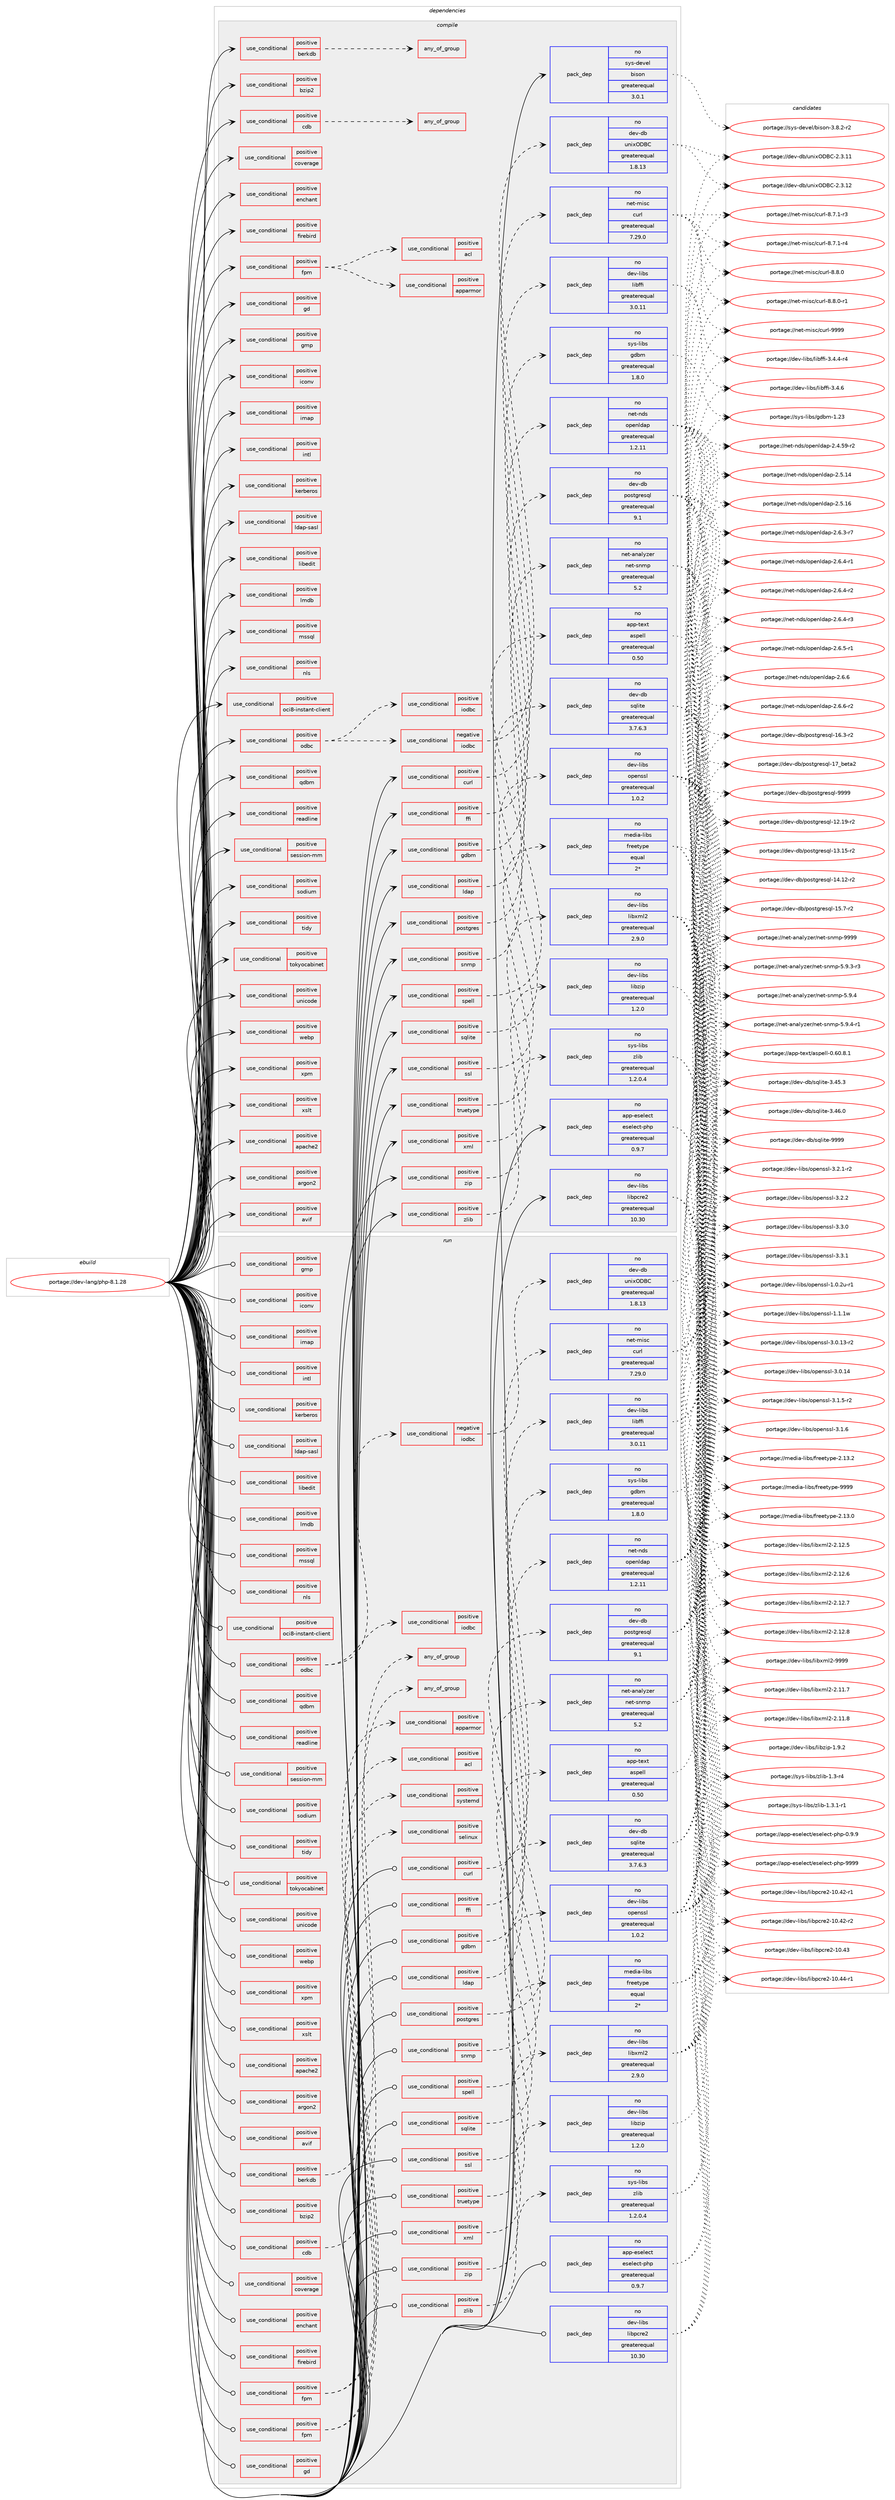 digraph prolog {

# *************
# Graph options
# *************

newrank=true;
concentrate=true;
compound=true;
graph [rankdir=LR,fontname=Helvetica,fontsize=10,ranksep=1.5];#, ranksep=2.5, nodesep=0.2];
edge  [arrowhead=vee];
node  [fontname=Helvetica,fontsize=10];

# **********
# The ebuild
# **********

subgraph cluster_leftcol {
color=gray;
rank=same;
label=<<i>ebuild</i>>;
id [label="portage://dev-lang/php-8.1.28", color=red, width=4, href="../dev-lang/php-8.1.28.svg"];
}

# ****************
# The dependencies
# ****************

subgraph cluster_midcol {
color=gray;
label=<<i>dependencies</i>>;
subgraph cluster_compile {
fillcolor="#eeeeee";
style=filled;
label=<<i>compile</i>>;
subgraph cond22655 {
dependency50822 [label=<<TABLE BORDER="0" CELLBORDER="1" CELLSPACING="0" CELLPADDING="4"><TR><TD ROWSPAN="3" CELLPADDING="10">use_conditional</TD></TR><TR><TD>positive</TD></TR><TR><TD>apache2</TD></TR></TABLE>>, shape=none, color=red];
# *** BEGIN UNKNOWN DEPENDENCY TYPE (TODO) ***
# dependency50822 -> package_dependency(portage://dev-lang/php-8.1.28,install,no,www-servers,apache,none,[,,],[],[use(enable(apache2_modules_unixd),positive),use(equal(threads),none)])
# *** END UNKNOWN DEPENDENCY TYPE (TODO) ***

}
id:e -> dependency50822:w [weight=20,style="solid",arrowhead="vee"];
subgraph cond22656 {
dependency50823 [label=<<TABLE BORDER="0" CELLBORDER="1" CELLSPACING="0" CELLPADDING="4"><TR><TD ROWSPAN="3" CELLPADDING="10">use_conditional</TD></TR><TR><TD>positive</TD></TR><TR><TD>argon2</TD></TR></TABLE>>, shape=none, color=red];
# *** BEGIN UNKNOWN DEPENDENCY TYPE (TODO) ***
# dependency50823 -> package_dependency(portage://dev-lang/php-8.1.28,install,no,app-crypt,argon2,none,[,,],any_same_slot,[])
# *** END UNKNOWN DEPENDENCY TYPE (TODO) ***

}
id:e -> dependency50823:w [weight=20,style="solid",arrowhead="vee"];
subgraph cond22657 {
dependency50824 [label=<<TABLE BORDER="0" CELLBORDER="1" CELLSPACING="0" CELLPADDING="4"><TR><TD ROWSPAN="3" CELLPADDING="10">use_conditional</TD></TR><TR><TD>positive</TD></TR><TR><TD>avif</TD></TR></TABLE>>, shape=none, color=red];
# *** BEGIN UNKNOWN DEPENDENCY TYPE (TODO) ***
# dependency50824 -> package_dependency(portage://dev-lang/php-8.1.28,install,no,media-libs,libavif,none,[,,],any_same_slot,[])
# *** END UNKNOWN DEPENDENCY TYPE (TODO) ***

}
id:e -> dependency50824:w [weight=20,style="solid",arrowhead="vee"];
subgraph cond22658 {
dependency50825 [label=<<TABLE BORDER="0" CELLBORDER="1" CELLSPACING="0" CELLPADDING="4"><TR><TD ROWSPAN="3" CELLPADDING="10">use_conditional</TD></TR><TR><TD>positive</TD></TR><TR><TD>berkdb</TD></TR></TABLE>>, shape=none, color=red];
subgraph any930 {
dependency50826 [label=<<TABLE BORDER="0" CELLBORDER="1" CELLSPACING="0" CELLPADDING="4"><TR><TD CELLPADDING="10">any_of_group</TD></TR></TABLE>>, shape=none, color=red];# *** BEGIN UNKNOWN DEPENDENCY TYPE (TODO) ***
# dependency50826 -> package_dependency(portage://dev-lang/php-8.1.28,install,no,sys-libs,db,none,[,,],[slot(5.3)],[])
# *** END UNKNOWN DEPENDENCY TYPE (TODO) ***

# *** BEGIN UNKNOWN DEPENDENCY TYPE (TODO) ***
# dependency50826 -> package_dependency(portage://dev-lang/php-8.1.28,install,no,sys-libs,db,none,[,,],[slot(4.8)],[])
# *** END UNKNOWN DEPENDENCY TYPE (TODO) ***

}
dependency50825:e -> dependency50826:w [weight=20,style="dashed",arrowhead="vee"];
}
id:e -> dependency50825:w [weight=20,style="solid",arrowhead="vee"];
subgraph cond22659 {
dependency50827 [label=<<TABLE BORDER="0" CELLBORDER="1" CELLSPACING="0" CELLPADDING="4"><TR><TD ROWSPAN="3" CELLPADDING="10">use_conditional</TD></TR><TR><TD>positive</TD></TR><TR><TD>bzip2</TD></TR></TABLE>>, shape=none, color=red];
# *** BEGIN UNKNOWN DEPENDENCY TYPE (TODO) ***
# dependency50827 -> package_dependency(portage://dev-lang/php-8.1.28,install,no,app-arch,bzip2,none,[,,],[slot(0),equal],[])
# *** END UNKNOWN DEPENDENCY TYPE (TODO) ***

}
id:e -> dependency50827:w [weight=20,style="solid",arrowhead="vee"];
subgraph cond22660 {
dependency50828 [label=<<TABLE BORDER="0" CELLBORDER="1" CELLSPACING="0" CELLPADDING="4"><TR><TD ROWSPAN="3" CELLPADDING="10">use_conditional</TD></TR><TR><TD>positive</TD></TR><TR><TD>cdb</TD></TR></TABLE>>, shape=none, color=red];
subgraph any931 {
dependency50829 [label=<<TABLE BORDER="0" CELLBORDER="1" CELLSPACING="0" CELLPADDING="4"><TR><TD CELLPADDING="10">any_of_group</TD></TR></TABLE>>, shape=none, color=red];# *** BEGIN UNKNOWN DEPENDENCY TYPE (TODO) ***
# dependency50829 -> package_dependency(portage://dev-lang/php-8.1.28,install,no,dev-db,cdb,none,[,,],[],[])
# *** END UNKNOWN DEPENDENCY TYPE (TODO) ***

# *** BEGIN UNKNOWN DEPENDENCY TYPE (TODO) ***
# dependency50829 -> package_dependency(portage://dev-lang/php-8.1.28,install,no,dev-db,tinycdb,none,[,,],[],[])
# *** END UNKNOWN DEPENDENCY TYPE (TODO) ***

}
dependency50828:e -> dependency50829:w [weight=20,style="dashed",arrowhead="vee"];
}
id:e -> dependency50828:w [weight=20,style="solid",arrowhead="vee"];
subgraph cond22661 {
dependency50830 [label=<<TABLE BORDER="0" CELLBORDER="1" CELLSPACING="0" CELLPADDING="4"><TR><TD ROWSPAN="3" CELLPADDING="10">use_conditional</TD></TR><TR><TD>positive</TD></TR><TR><TD>coverage</TD></TR></TABLE>>, shape=none, color=red];
# *** BEGIN UNKNOWN DEPENDENCY TYPE (TODO) ***
# dependency50830 -> package_dependency(portage://dev-lang/php-8.1.28,install,no,dev-util,lcov,none,[,,],[],[])
# *** END UNKNOWN DEPENDENCY TYPE (TODO) ***

}
id:e -> dependency50830:w [weight=20,style="solid",arrowhead="vee"];
subgraph cond22662 {
dependency50831 [label=<<TABLE BORDER="0" CELLBORDER="1" CELLSPACING="0" CELLPADDING="4"><TR><TD ROWSPAN="3" CELLPADDING="10">use_conditional</TD></TR><TR><TD>positive</TD></TR><TR><TD>curl</TD></TR></TABLE>>, shape=none, color=red];
subgraph pack27125 {
dependency50832 [label=<<TABLE BORDER="0" CELLBORDER="1" CELLSPACING="0" CELLPADDING="4" WIDTH="220"><TR><TD ROWSPAN="6" CELLPADDING="30">pack_dep</TD></TR><TR><TD WIDTH="110">no</TD></TR><TR><TD>net-misc</TD></TR><TR><TD>curl</TD></TR><TR><TD>greaterequal</TD></TR><TR><TD>7.29.0</TD></TR></TABLE>>, shape=none, color=blue];
}
dependency50831:e -> dependency50832:w [weight=20,style="dashed",arrowhead="vee"];
}
id:e -> dependency50831:w [weight=20,style="solid",arrowhead="vee"];
subgraph cond22663 {
dependency50833 [label=<<TABLE BORDER="0" CELLBORDER="1" CELLSPACING="0" CELLPADDING="4"><TR><TD ROWSPAN="3" CELLPADDING="10">use_conditional</TD></TR><TR><TD>positive</TD></TR><TR><TD>enchant</TD></TR></TABLE>>, shape=none, color=red];
# *** BEGIN UNKNOWN DEPENDENCY TYPE (TODO) ***
# dependency50833 -> package_dependency(portage://dev-lang/php-8.1.28,install,no,app-text,enchant,none,[,,],[slot(2)],[])
# *** END UNKNOWN DEPENDENCY TYPE (TODO) ***

}
id:e -> dependency50833:w [weight=20,style="solid",arrowhead="vee"];
subgraph cond22664 {
dependency50834 [label=<<TABLE BORDER="0" CELLBORDER="1" CELLSPACING="0" CELLPADDING="4"><TR><TD ROWSPAN="3" CELLPADDING="10">use_conditional</TD></TR><TR><TD>positive</TD></TR><TR><TD>ffi</TD></TR></TABLE>>, shape=none, color=red];
subgraph pack27126 {
dependency50835 [label=<<TABLE BORDER="0" CELLBORDER="1" CELLSPACING="0" CELLPADDING="4" WIDTH="220"><TR><TD ROWSPAN="6" CELLPADDING="30">pack_dep</TD></TR><TR><TD WIDTH="110">no</TD></TR><TR><TD>dev-libs</TD></TR><TR><TD>libffi</TD></TR><TR><TD>greaterequal</TD></TR><TR><TD>3.0.11</TD></TR></TABLE>>, shape=none, color=blue];
}
dependency50834:e -> dependency50835:w [weight=20,style="dashed",arrowhead="vee"];
}
id:e -> dependency50834:w [weight=20,style="solid",arrowhead="vee"];
subgraph cond22665 {
dependency50836 [label=<<TABLE BORDER="0" CELLBORDER="1" CELLSPACING="0" CELLPADDING="4"><TR><TD ROWSPAN="3" CELLPADDING="10">use_conditional</TD></TR><TR><TD>positive</TD></TR><TR><TD>firebird</TD></TR></TABLE>>, shape=none, color=red];
# *** BEGIN UNKNOWN DEPENDENCY TYPE (TODO) ***
# dependency50836 -> package_dependency(portage://dev-lang/php-8.1.28,install,no,dev-db,firebird,none,[,,],[],[])
# *** END UNKNOWN DEPENDENCY TYPE (TODO) ***

}
id:e -> dependency50836:w [weight=20,style="solid",arrowhead="vee"];
subgraph cond22666 {
dependency50837 [label=<<TABLE BORDER="0" CELLBORDER="1" CELLSPACING="0" CELLPADDING="4"><TR><TD ROWSPAN="3" CELLPADDING="10">use_conditional</TD></TR><TR><TD>positive</TD></TR><TR><TD>fpm</TD></TR></TABLE>>, shape=none, color=red];
subgraph cond22667 {
dependency50838 [label=<<TABLE BORDER="0" CELLBORDER="1" CELLSPACING="0" CELLPADDING="4"><TR><TD ROWSPAN="3" CELLPADDING="10">use_conditional</TD></TR><TR><TD>positive</TD></TR><TR><TD>acl</TD></TR></TABLE>>, shape=none, color=red];
# *** BEGIN UNKNOWN DEPENDENCY TYPE (TODO) ***
# dependency50838 -> package_dependency(portage://dev-lang/php-8.1.28,install,no,sys-apps,acl,none,[,,],[],[])
# *** END UNKNOWN DEPENDENCY TYPE (TODO) ***

}
dependency50837:e -> dependency50838:w [weight=20,style="dashed",arrowhead="vee"];
subgraph cond22668 {
dependency50839 [label=<<TABLE BORDER="0" CELLBORDER="1" CELLSPACING="0" CELLPADDING="4"><TR><TD ROWSPAN="3" CELLPADDING="10">use_conditional</TD></TR><TR><TD>positive</TD></TR><TR><TD>apparmor</TD></TR></TABLE>>, shape=none, color=red];
# *** BEGIN UNKNOWN DEPENDENCY TYPE (TODO) ***
# dependency50839 -> package_dependency(portage://dev-lang/php-8.1.28,install,no,sys-libs,libapparmor,none,[,,],[],[])
# *** END UNKNOWN DEPENDENCY TYPE (TODO) ***

}
dependency50837:e -> dependency50839:w [weight=20,style="dashed",arrowhead="vee"];
}
id:e -> dependency50837:w [weight=20,style="solid",arrowhead="vee"];
subgraph cond22669 {
dependency50840 [label=<<TABLE BORDER="0" CELLBORDER="1" CELLSPACING="0" CELLPADDING="4"><TR><TD ROWSPAN="3" CELLPADDING="10">use_conditional</TD></TR><TR><TD>positive</TD></TR><TR><TD>gd</TD></TR></TABLE>>, shape=none, color=red];
# *** BEGIN UNKNOWN DEPENDENCY TYPE (TODO) ***
# dependency50840 -> package_dependency(portage://dev-lang/php-8.1.28,install,no,media-libs,libjpeg-turbo,none,[,,],[slot(0),equal],[])
# *** END UNKNOWN DEPENDENCY TYPE (TODO) ***

# *** BEGIN UNKNOWN DEPENDENCY TYPE (TODO) ***
# dependency50840 -> package_dependency(portage://dev-lang/php-8.1.28,install,no,media-libs,libpng,none,[,,],[slot(0),equal],[])
# *** END UNKNOWN DEPENDENCY TYPE (TODO) ***

}
id:e -> dependency50840:w [weight=20,style="solid",arrowhead="vee"];
subgraph cond22670 {
dependency50841 [label=<<TABLE BORDER="0" CELLBORDER="1" CELLSPACING="0" CELLPADDING="4"><TR><TD ROWSPAN="3" CELLPADDING="10">use_conditional</TD></TR><TR><TD>positive</TD></TR><TR><TD>gdbm</TD></TR></TABLE>>, shape=none, color=red];
subgraph pack27127 {
dependency50842 [label=<<TABLE BORDER="0" CELLBORDER="1" CELLSPACING="0" CELLPADDING="4" WIDTH="220"><TR><TD ROWSPAN="6" CELLPADDING="30">pack_dep</TD></TR><TR><TD WIDTH="110">no</TD></TR><TR><TD>sys-libs</TD></TR><TR><TD>gdbm</TD></TR><TR><TD>greaterequal</TD></TR><TR><TD>1.8.0</TD></TR></TABLE>>, shape=none, color=blue];
}
dependency50841:e -> dependency50842:w [weight=20,style="dashed",arrowhead="vee"];
}
id:e -> dependency50841:w [weight=20,style="solid",arrowhead="vee"];
subgraph cond22671 {
dependency50843 [label=<<TABLE BORDER="0" CELLBORDER="1" CELLSPACING="0" CELLPADDING="4"><TR><TD ROWSPAN="3" CELLPADDING="10">use_conditional</TD></TR><TR><TD>positive</TD></TR><TR><TD>gmp</TD></TR></TABLE>>, shape=none, color=red];
# *** BEGIN UNKNOWN DEPENDENCY TYPE (TODO) ***
# dependency50843 -> package_dependency(portage://dev-lang/php-8.1.28,install,no,dev-libs,gmp,none,[,,],[slot(0),equal],[])
# *** END UNKNOWN DEPENDENCY TYPE (TODO) ***

}
id:e -> dependency50843:w [weight=20,style="solid",arrowhead="vee"];
subgraph cond22672 {
dependency50844 [label=<<TABLE BORDER="0" CELLBORDER="1" CELLSPACING="0" CELLPADDING="4"><TR><TD ROWSPAN="3" CELLPADDING="10">use_conditional</TD></TR><TR><TD>positive</TD></TR><TR><TD>iconv</TD></TR></TABLE>>, shape=none, color=red];
# *** BEGIN UNKNOWN DEPENDENCY TYPE (TODO) ***
# dependency50844 -> package_dependency(portage://dev-lang/php-8.1.28,install,no,virtual,libiconv,none,[,,],[],[])
# *** END UNKNOWN DEPENDENCY TYPE (TODO) ***

}
id:e -> dependency50844:w [weight=20,style="solid",arrowhead="vee"];
subgraph cond22673 {
dependency50845 [label=<<TABLE BORDER="0" CELLBORDER="1" CELLSPACING="0" CELLPADDING="4"><TR><TD ROWSPAN="3" CELLPADDING="10">use_conditional</TD></TR><TR><TD>positive</TD></TR><TR><TD>imap</TD></TR></TABLE>>, shape=none, color=red];
# *** BEGIN UNKNOWN DEPENDENCY TYPE (TODO) ***
# dependency50845 -> package_dependency(portage://dev-lang/php-8.1.28,install,no,net-libs,c-client,none,[,,],[],[use(equal(kerberos),none),use(equal(ssl),none)])
# *** END UNKNOWN DEPENDENCY TYPE (TODO) ***

}
id:e -> dependency50845:w [weight=20,style="solid",arrowhead="vee"];
subgraph cond22674 {
dependency50846 [label=<<TABLE BORDER="0" CELLBORDER="1" CELLSPACING="0" CELLPADDING="4"><TR><TD ROWSPAN="3" CELLPADDING="10">use_conditional</TD></TR><TR><TD>positive</TD></TR><TR><TD>intl</TD></TR></TABLE>>, shape=none, color=red];
# *** BEGIN UNKNOWN DEPENDENCY TYPE (TODO) ***
# dependency50846 -> package_dependency(portage://dev-lang/php-8.1.28,install,no,dev-libs,icu,none,[,,],any_same_slot,[])
# *** END UNKNOWN DEPENDENCY TYPE (TODO) ***

}
id:e -> dependency50846:w [weight=20,style="solid",arrowhead="vee"];
subgraph cond22675 {
dependency50847 [label=<<TABLE BORDER="0" CELLBORDER="1" CELLSPACING="0" CELLPADDING="4"><TR><TD ROWSPAN="3" CELLPADDING="10">use_conditional</TD></TR><TR><TD>positive</TD></TR><TR><TD>kerberos</TD></TR></TABLE>>, shape=none, color=red];
# *** BEGIN UNKNOWN DEPENDENCY TYPE (TODO) ***
# dependency50847 -> package_dependency(portage://dev-lang/php-8.1.28,install,no,virtual,krb5,none,[,,],[],[])
# *** END UNKNOWN DEPENDENCY TYPE (TODO) ***

}
id:e -> dependency50847:w [weight=20,style="solid",arrowhead="vee"];
subgraph cond22676 {
dependency50848 [label=<<TABLE BORDER="0" CELLBORDER="1" CELLSPACING="0" CELLPADDING="4"><TR><TD ROWSPAN="3" CELLPADDING="10">use_conditional</TD></TR><TR><TD>positive</TD></TR><TR><TD>ldap</TD></TR></TABLE>>, shape=none, color=red];
subgraph pack27128 {
dependency50849 [label=<<TABLE BORDER="0" CELLBORDER="1" CELLSPACING="0" CELLPADDING="4" WIDTH="220"><TR><TD ROWSPAN="6" CELLPADDING="30">pack_dep</TD></TR><TR><TD WIDTH="110">no</TD></TR><TR><TD>net-nds</TD></TR><TR><TD>openldap</TD></TR><TR><TD>greaterequal</TD></TR><TR><TD>1.2.11</TD></TR></TABLE>>, shape=none, color=blue];
}
dependency50848:e -> dependency50849:w [weight=20,style="dashed",arrowhead="vee"];
}
id:e -> dependency50848:w [weight=20,style="solid",arrowhead="vee"];
subgraph cond22677 {
dependency50850 [label=<<TABLE BORDER="0" CELLBORDER="1" CELLSPACING="0" CELLPADDING="4"><TR><TD ROWSPAN="3" CELLPADDING="10">use_conditional</TD></TR><TR><TD>positive</TD></TR><TR><TD>ldap-sasl</TD></TR></TABLE>>, shape=none, color=red];
# *** BEGIN UNKNOWN DEPENDENCY TYPE (TODO) ***
# dependency50850 -> package_dependency(portage://dev-lang/php-8.1.28,install,no,dev-libs,cyrus-sasl,none,[,,],[],[])
# *** END UNKNOWN DEPENDENCY TYPE (TODO) ***

}
id:e -> dependency50850:w [weight=20,style="solid",arrowhead="vee"];
subgraph cond22678 {
dependency50851 [label=<<TABLE BORDER="0" CELLBORDER="1" CELLSPACING="0" CELLPADDING="4"><TR><TD ROWSPAN="3" CELLPADDING="10">use_conditional</TD></TR><TR><TD>positive</TD></TR><TR><TD>libedit</TD></TR></TABLE>>, shape=none, color=red];
# *** BEGIN UNKNOWN DEPENDENCY TYPE (TODO) ***
# dependency50851 -> package_dependency(portage://dev-lang/php-8.1.28,install,no,dev-libs,libedit,none,[,,],[],[])
# *** END UNKNOWN DEPENDENCY TYPE (TODO) ***

}
id:e -> dependency50851:w [weight=20,style="solid",arrowhead="vee"];
subgraph cond22679 {
dependency50852 [label=<<TABLE BORDER="0" CELLBORDER="1" CELLSPACING="0" CELLPADDING="4"><TR><TD ROWSPAN="3" CELLPADDING="10">use_conditional</TD></TR><TR><TD>positive</TD></TR><TR><TD>lmdb</TD></TR></TABLE>>, shape=none, color=red];
# *** BEGIN UNKNOWN DEPENDENCY TYPE (TODO) ***
# dependency50852 -> package_dependency(portage://dev-lang/php-8.1.28,install,no,dev-db,lmdb,none,[,,],any_same_slot,[])
# *** END UNKNOWN DEPENDENCY TYPE (TODO) ***

}
id:e -> dependency50852:w [weight=20,style="solid",arrowhead="vee"];
subgraph cond22680 {
dependency50853 [label=<<TABLE BORDER="0" CELLBORDER="1" CELLSPACING="0" CELLPADDING="4"><TR><TD ROWSPAN="3" CELLPADDING="10">use_conditional</TD></TR><TR><TD>positive</TD></TR><TR><TD>mssql</TD></TR></TABLE>>, shape=none, color=red];
# *** BEGIN UNKNOWN DEPENDENCY TYPE (TODO) ***
# dependency50853 -> package_dependency(portage://dev-lang/php-8.1.28,install,no,dev-db,freetds,none,[,,],[],[use(enable(mssql),none)])
# *** END UNKNOWN DEPENDENCY TYPE (TODO) ***

}
id:e -> dependency50853:w [weight=20,style="solid",arrowhead="vee"];
subgraph cond22681 {
dependency50854 [label=<<TABLE BORDER="0" CELLBORDER="1" CELLSPACING="0" CELLPADDING="4"><TR><TD ROWSPAN="3" CELLPADDING="10">use_conditional</TD></TR><TR><TD>positive</TD></TR><TR><TD>nls</TD></TR></TABLE>>, shape=none, color=red];
# *** BEGIN UNKNOWN DEPENDENCY TYPE (TODO) ***
# dependency50854 -> package_dependency(portage://dev-lang/php-8.1.28,install,no,sys-devel,gettext,none,[,,],[],[])
# *** END UNKNOWN DEPENDENCY TYPE (TODO) ***

}
id:e -> dependency50854:w [weight=20,style="solid",arrowhead="vee"];
subgraph cond22682 {
dependency50855 [label=<<TABLE BORDER="0" CELLBORDER="1" CELLSPACING="0" CELLPADDING="4"><TR><TD ROWSPAN="3" CELLPADDING="10">use_conditional</TD></TR><TR><TD>positive</TD></TR><TR><TD>oci8-instant-client</TD></TR></TABLE>>, shape=none, color=red];
# *** BEGIN UNKNOWN DEPENDENCY TYPE (TODO) ***
# dependency50855 -> package_dependency(portage://dev-lang/php-8.1.28,install,no,dev-db,oracle-instantclient,none,[,,],[],[use(enable(sdk),none)])
# *** END UNKNOWN DEPENDENCY TYPE (TODO) ***

}
id:e -> dependency50855:w [weight=20,style="solid",arrowhead="vee"];
subgraph cond22683 {
dependency50856 [label=<<TABLE BORDER="0" CELLBORDER="1" CELLSPACING="0" CELLPADDING="4"><TR><TD ROWSPAN="3" CELLPADDING="10">use_conditional</TD></TR><TR><TD>positive</TD></TR><TR><TD>odbc</TD></TR></TABLE>>, shape=none, color=red];
subgraph cond22684 {
dependency50857 [label=<<TABLE BORDER="0" CELLBORDER="1" CELLSPACING="0" CELLPADDING="4"><TR><TD ROWSPAN="3" CELLPADDING="10">use_conditional</TD></TR><TR><TD>positive</TD></TR><TR><TD>iodbc</TD></TR></TABLE>>, shape=none, color=red];
# *** BEGIN UNKNOWN DEPENDENCY TYPE (TODO) ***
# dependency50857 -> package_dependency(portage://dev-lang/php-8.1.28,install,no,dev-db,libiodbc,none,[,,],[],[])
# *** END UNKNOWN DEPENDENCY TYPE (TODO) ***

}
dependency50856:e -> dependency50857:w [weight=20,style="dashed",arrowhead="vee"];
subgraph cond22685 {
dependency50858 [label=<<TABLE BORDER="0" CELLBORDER="1" CELLSPACING="0" CELLPADDING="4"><TR><TD ROWSPAN="3" CELLPADDING="10">use_conditional</TD></TR><TR><TD>negative</TD></TR><TR><TD>iodbc</TD></TR></TABLE>>, shape=none, color=red];
subgraph pack27129 {
dependency50859 [label=<<TABLE BORDER="0" CELLBORDER="1" CELLSPACING="0" CELLPADDING="4" WIDTH="220"><TR><TD ROWSPAN="6" CELLPADDING="30">pack_dep</TD></TR><TR><TD WIDTH="110">no</TD></TR><TR><TD>dev-db</TD></TR><TR><TD>unixODBC</TD></TR><TR><TD>greaterequal</TD></TR><TR><TD>1.8.13</TD></TR></TABLE>>, shape=none, color=blue];
}
dependency50858:e -> dependency50859:w [weight=20,style="dashed",arrowhead="vee"];
}
dependency50856:e -> dependency50858:w [weight=20,style="dashed",arrowhead="vee"];
}
id:e -> dependency50856:w [weight=20,style="solid",arrowhead="vee"];
subgraph cond22686 {
dependency50860 [label=<<TABLE BORDER="0" CELLBORDER="1" CELLSPACING="0" CELLPADDING="4"><TR><TD ROWSPAN="3" CELLPADDING="10">use_conditional</TD></TR><TR><TD>positive</TD></TR><TR><TD>postgres</TD></TR></TABLE>>, shape=none, color=red];
subgraph pack27130 {
dependency50861 [label=<<TABLE BORDER="0" CELLBORDER="1" CELLSPACING="0" CELLPADDING="4" WIDTH="220"><TR><TD ROWSPAN="6" CELLPADDING="30">pack_dep</TD></TR><TR><TD WIDTH="110">no</TD></TR><TR><TD>dev-db</TD></TR><TR><TD>postgresql</TD></TR><TR><TD>greaterequal</TD></TR><TR><TD>9.1</TD></TR></TABLE>>, shape=none, color=blue];
}
dependency50860:e -> dependency50861:w [weight=20,style="dashed",arrowhead="vee"];
}
id:e -> dependency50860:w [weight=20,style="solid",arrowhead="vee"];
subgraph cond22687 {
dependency50862 [label=<<TABLE BORDER="0" CELLBORDER="1" CELLSPACING="0" CELLPADDING="4"><TR><TD ROWSPAN="3" CELLPADDING="10">use_conditional</TD></TR><TR><TD>positive</TD></TR><TR><TD>qdbm</TD></TR></TABLE>>, shape=none, color=red];
# *** BEGIN UNKNOWN DEPENDENCY TYPE (TODO) ***
# dependency50862 -> package_dependency(portage://dev-lang/php-8.1.28,install,no,dev-db,qdbm,none,[,,],[],[])
# *** END UNKNOWN DEPENDENCY TYPE (TODO) ***

}
id:e -> dependency50862:w [weight=20,style="solid",arrowhead="vee"];
subgraph cond22688 {
dependency50863 [label=<<TABLE BORDER="0" CELLBORDER="1" CELLSPACING="0" CELLPADDING="4"><TR><TD ROWSPAN="3" CELLPADDING="10">use_conditional</TD></TR><TR><TD>positive</TD></TR><TR><TD>readline</TD></TR></TABLE>>, shape=none, color=red];
# *** BEGIN UNKNOWN DEPENDENCY TYPE (TODO) ***
# dependency50863 -> package_dependency(portage://dev-lang/php-8.1.28,install,no,sys-libs,readline,none,[,,],[slot(0),equal],[])
# *** END UNKNOWN DEPENDENCY TYPE (TODO) ***

}
id:e -> dependency50863:w [weight=20,style="solid",arrowhead="vee"];
subgraph cond22689 {
dependency50864 [label=<<TABLE BORDER="0" CELLBORDER="1" CELLSPACING="0" CELLPADDING="4"><TR><TD ROWSPAN="3" CELLPADDING="10">use_conditional</TD></TR><TR><TD>positive</TD></TR><TR><TD>session-mm</TD></TR></TABLE>>, shape=none, color=red];
# *** BEGIN UNKNOWN DEPENDENCY TYPE (TODO) ***
# dependency50864 -> package_dependency(portage://dev-lang/php-8.1.28,install,no,dev-libs,mm,none,[,,],[],[])
# *** END UNKNOWN DEPENDENCY TYPE (TODO) ***

}
id:e -> dependency50864:w [weight=20,style="solid",arrowhead="vee"];
subgraph cond22690 {
dependency50865 [label=<<TABLE BORDER="0" CELLBORDER="1" CELLSPACING="0" CELLPADDING="4"><TR><TD ROWSPAN="3" CELLPADDING="10">use_conditional</TD></TR><TR><TD>positive</TD></TR><TR><TD>snmp</TD></TR></TABLE>>, shape=none, color=red];
subgraph pack27131 {
dependency50866 [label=<<TABLE BORDER="0" CELLBORDER="1" CELLSPACING="0" CELLPADDING="4" WIDTH="220"><TR><TD ROWSPAN="6" CELLPADDING="30">pack_dep</TD></TR><TR><TD WIDTH="110">no</TD></TR><TR><TD>net-analyzer</TD></TR><TR><TD>net-snmp</TD></TR><TR><TD>greaterequal</TD></TR><TR><TD>5.2</TD></TR></TABLE>>, shape=none, color=blue];
}
dependency50865:e -> dependency50866:w [weight=20,style="dashed",arrowhead="vee"];
}
id:e -> dependency50865:w [weight=20,style="solid",arrowhead="vee"];
subgraph cond22691 {
dependency50867 [label=<<TABLE BORDER="0" CELLBORDER="1" CELLSPACING="0" CELLPADDING="4"><TR><TD ROWSPAN="3" CELLPADDING="10">use_conditional</TD></TR><TR><TD>positive</TD></TR><TR><TD>sodium</TD></TR></TABLE>>, shape=none, color=red];
# *** BEGIN UNKNOWN DEPENDENCY TYPE (TODO) ***
# dependency50867 -> package_dependency(portage://dev-lang/php-8.1.28,install,no,dev-libs,libsodium,none,[,,],any_same_slot,[use(disable(minimal),negative)])
# *** END UNKNOWN DEPENDENCY TYPE (TODO) ***

}
id:e -> dependency50867:w [weight=20,style="solid",arrowhead="vee"];
subgraph cond22692 {
dependency50868 [label=<<TABLE BORDER="0" CELLBORDER="1" CELLSPACING="0" CELLPADDING="4"><TR><TD ROWSPAN="3" CELLPADDING="10">use_conditional</TD></TR><TR><TD>positive</TD></TR><TR><TD>spell</TD></TR></TABLE>>, shape=none, color=red];
subgraph pack27132 {
dependency50869 [label=<<TABLE BORDER="0" CELLBORDER="1" CELLSPACING="0" CELLPADDING="4" WIDTH="220"><TR><TD ROWSPAN="6" CELLPADDING="30">pack_dep</TD></TR><TR><TD WIDTH="110">no</TD></TR><TR><TD>app-text</TD></TR><TR><TD>aspell</TD></TR><TR><TD>greaterequal</TD></TR><TR><TD>0.50</TD></TR></TABLE>>, shape=none, color=blue];
}
dependency50868:e -> dependency50869:w [weight=20,style="dashed",arrowhead="vee"];
}
id:e -> dependency50868:w [weight=20,style="solid",arrowhead="vee"];
subgraph cond22693 {
dependency50870 [label=<<TABLE BORDER="0" CELLBORDER="1" CELLSPACING="0" CELLPADDING="4"><TR><TD ROWSPAN="3" CELLPADDING="10">use_conditional</TD></TR><TR><TD>positive</TD></TR><TR><TD>sqlite</TD></TR></TABLE>>, shape=none, color=red];
subgraph pack27133 {
dependency50871 [label=<<TABLE BORDER="0" CELLBORDER="1" CELLSPACING="0" CELLPADDING="4" WIDTH="220"><TR><TD ROWSPAN="6" CELLPADDING="30">pack_dep</TD></TR><TR><TD WIDTH="110">no</TD></TR><TR><TD>dev-db</TD></TR><TR><TD>sqlite</TD></TR><TR><TD>greaterequal</TD></TR><TR><TD>3.7.6.3</TD></TR></TABLE>>, shape=none, color=blue];
}
dependency50870:e -> dependency50871:w [weight=20,style="dashed",arrowhead="vee"];
}
id:e -> dependency50870:w [weight=20,style="solid",arrowhead="vee"];
subgraph cond22694 {
dependency50872 [label=<<TABLE BORDER="0" CELLBORDER="1" CELLSPACING="0" CELLPADDING="4"><TR><TD ROWSPAN="3" CELLPADDING="10">use_conditional</TD></TR><TR><TD>positive</TD></TR><TR><TD>ssl</TD></TR></TABLE>>, shape=none, color=red];
subgraph pack27134 {
dependency50873 [label=<<TABLE BORDER="0" CELLBORDER="1" CELLSPACING="0" CELLPADDING="4" WIDTH="220"><TR><TD ROWSPAN="6" CELLPADDING="30">pack_dep</TD></TR><TR><TD WIDTH="110">no</TD></TR><TR><TD>dev-libs</TD></TR><TR><TD>openssl</TD></TR><TR><TD>greaterequal</TD></TR><TR><TD>1.0.2</TD></TR></TABLE>>, shape=none, color=blue];
}
dependency50872:e -> dependency50873:w [weight=20,style="dashed",arrowhead="vee"];
}
id:e -> dependency50872:w [weight=20,style="solid",arrowhead="vee"];
subgraph cond22695 {
dependency50874 [label=<<TABLE BORDER="0" CELLBORDER="1" CELLSPACING="0" CELLPADDING="4"><TR><TD ROWSPAN="3" CELLPADDING="10">use_conditional</TD></TR><TR><TD>positive</TD></TR><TR><TD>tidy</TD></TR></TABLE>>, shape=none, color=red];
# *** BEGIN UNKNOWN DEPENDENCY TYPE (TODO) ***
# dependency50874 -> package_dependency(portage://dev-lang/php-8.1.28,install,no,app-text,htmltidy,none,[,,],[],[])
# *** END UNKNOWN DEPENDENCY TYPE (TODO) ***

}
id:e -> dependency50874:w [weight=20,style="solid",arrowhead="vee"];
subgraph cond22696 {
dependency50875 [label=<<TABLE BORDER="0" CELLBORDER="1" CELLSPACING="0" CELLPADDING="4"><TR><TD ROWSPAN="3" CELLPADDING="10">use_conditional</TD></TR><TR><TD>positive</TD></TR><TR><TD>tokyocabinet</TD></TR></TABLE>>, shape=none, color=red];
# *** BEGIN UNKNOWN DEPENDENCY TYPE (TODO) ***
# dependency50875 -> package_dependency(portage://dev-lang/php-8.1.28,install,no,dev-db,tokyocabinet,none,[,,],[],[])
# *** END UNKNOWN DEPENDENCY TYPE (TODO) ***

}
id:e -> dependency50875:w [weight=20,style="solid",arrowhead="vee"];
subgraph cond22697 {
dependency50876 [label=<<TABLE BORDER="0" CELLBORDER="1" CELLSPACING="0" CELLPADDING="4"><TR><TD ROWSPAN="3" CELLPADDING="10">use_conditional</TD></TR><TR><TD>positive</TD></TR><TR><TD>truetype</TD></TR></TABLE>>, shape=none, color=red];
subgraph pack27135 {
dependency50877 [label=<<TABLE BORDER="0" CELLBORDER="1" CELLSPACING="0" CELLPADDING="4" WIDTH="220"><TR><TD ROWSPAN="6" CELLPADDING="30">pack_dep</TD></TR><TR><TD WIDTH="110">no</TD></TR><TR><TD>media-libs</TD></TR><TR><TD>freetype</TD></TR><TR><TD>equal</TD></TR><TR><TD>2*</TD></TR></TABLE>>, shape=none, color=blue];
}
dependency50876:e -> dependency50877:w [weight=20,style="dashed",arrowhead="vee"];
}
id:e -> dependency50876:w [weight=20,style="solid",arrowhead="vee"];
subgraph cond22698 {
dependency50878 [label=<<TABLE BORDER="0" CELLBORDER="1" CELLSPACING="0" CELLPADDING="4"><TR><TD ROWSPAN="3" CELLPADDING="10">use_conditional</TD></TR><TR><TD>positive</TD></TR><TR><TD>unicode</TD></TR></TABLE>>, shape=none, color=red];
# *** BEGIN UNKNOWN DEPENDENCY TYPE (TODO) ***
# dependency50878 -> package_dependency(portage://dev-lang/php-8.1.28,install,no,dev-libs,oniguruma,none,[,,],any_same_slot,[])
# *** END UNKNOWN DEPENDENCY TYPE (TODO) ***

}
id:e -> dependency50878:w [weight=20,style="solid",arrowhead="vee"];
subgraph cond22699 {
dependency50879 [label=<<TABLE BORDER="0" CELLBORDER="1" CELLSPACING="0" CELLPADDING="4"><TR><TD ROWSPAN="3" CELLPADDING="10">use_conditional</TD></TR><TR><TD>positive</TD></TR><TR><TD>webp</TD></TR></TABLE>>, shape=none, color=red];
# *** BEGIN UNKNOWN DEPENDENCY TYPE (TODO) ***
# dependency50879 -> package_dependency(portage://dev-lang/php-8.1.28,install,no,media-libs,libwebp,none,[,,],[slot(0),equal],[])
# *** END UNKNOWN DEPENDENCY TYPE (TODO) ***

}
id:e -> dependency50879:w [weight=20,style="solid",arrowhead="vee"];
subgraph cond22700 {
dependency50880 [label=<<TABLE BORDER="0" CELLBORDER="1" CELLSPACING="0" CELLPADDING="4"><TR><TD ROWSPAN="3" CELLPADDING="10">use_conditional</TD></TR><TR><TD>positive</TD></TR><TR><TD>xml</TD></TR></TABLE>>, shape=none, color=red];
subgraph pack27136 {
dependency50881 [label=<<TABLE BORDER="0" CELLBORDER="1" CELLSPACING="0" CELLPADDING="4" WIDTH="220"><TR><TD ROWSPAN="6" CELLPADDING="30">pack_dep</TD></TR><TR><TD WIDTH="110">no</TD></TR><TR><TD>dev-libs</TD></TR><TR><TD>libxml2</TD></TR><TR><TD>greaterequal</TD></TR><TR><TD>2.9.0</TD></TR></TABLE>>, shape=none, color=blue];
}
dependency50880:e -> dependency50881:w [weight=20,style="dashed",arrowhead="vee"];
}
id:e -> dependency50880:w [weight=20,style="solid",arrowhead="vee"];
subgraph cond22701 {
dependency50882 [label=<<TABLE BORDER="0" CELLBORDER="1" CELLSPACING="0" CELLPADDING="4"><TR><TD ROWSPAN="3" CELLPADDING="10">use_conditional</TD></TR><TR><TD>positive</TD></TR><TR><TD>xpm</TD></TR></TABLE>>, shape=none, color=red];
# *** BEGIN UNKNOWN DEPENDENCY TYPE (TODO) ***
# dependency50882 -> package_dependency(portage://dev-lang/php-8.1.28,install,no,x11-libs,libXpm,none,[,,],[],[])
# *** END UNKNOWN DEPENDENCY TYPE (TODO) ***

}
id:e -> dependency50882:w [weight=20,style="solid",arrowhead="vee"];
subgraph cond22702 {
dependency50883 [label=<<TABLE BORDER="0" CELLBORDER="1" CELLSPACING="0" CELLPADDING="4"><TR><TD ROWSPAN="3" CELLPADDING="10">use_conditional</TD></TR><TR><TD>positive</TD></TR><TR><TD>xslt</TD></TR></TABLE>>, shape=none, color=red];
# *** BEGIN UNKNOWN DEPENDENCY TYPE (TODO) ***
# dependency50883 -> package_dependency(portage://dev-lang/php-8.1.28,install,no,dev-libs,libxslt,none,[,,],[],[])
# *** END UNKNOWN DEPENDENCY TYPE (TODO) ***

}
id:e -> dependency50883:w [weight=20,style="solid",arrowhead="vee"];
subgraph cond22703 {
dependency50884 [label=<<TABLE BORDER="0" CELLBORDER="1" CELLSPACING="0" CELLPADDING="4"><TR><TD ROWSPAN="3" CELLPADDING="10">use_conditional</TD></TR><TR><TD>positive</TD></TR><TR><TD>zip</TD></TR></TABLE>>, shape=none, color=red];
subgraph pack27137 {
dependency50885 [label=<<TABLE BORDER="0" CELLBORDER="1" CELLSPACING="0" CELLPADDING="4" WIDTH="220"><TR><TD ROWSPAN="6" CELLPADDING="30">pack_dep</TD></TR><TR><TD WIDTH="110">no</TD></TR><TR><TD>dev-libs</TD></TR><TR><TD>libzip</TD></TR><TR><TD>greaterequal</TD></TR><TR><TD>1.2.0</TD></TR></TABLE>>, shape=none, color=blue];
}
dependency50884:e -> dependency50885:w [weight=20,style="dashed",arrowhead="vee"];
}
id:e -> dependency50884:w [weight=20,style="solid",arrowhead="vee"];
subgraph cond22704 {
dependency50886 [label=<<TABLE BORDER="0" CELLBORDER="1" CELLSPACING="0" CELLPADDING="4"><TR><TD ROWSPAN="3" CELLPADDING="10">use_conditional</TD></TR><TR><TD>positive</TD></TR><TR><TD>zlib</TD></TR></TABLE>>, shape=none, color=red];
subgraph pack27138 {
dependency50887 [label=<<TABLE BORDER="0" CELLBORDER="1" CELLSPACING="0" CELLPADDING="4" WIDTH="220"><TR><TD ROWSPAN="6" CELLPADDING="30">pack_dep</TD></TR><TR><TD WIDTH="110">no</TD></TR><TR><TD>sys-libs</TD></TR><TR><TD>zlib</TD></TR><TR><TD>greaterequal</TD></TR><TR><TD>1.2.0.4</TD></TR></TABLE>>, shape=none, color=blue];
}
dependency50886:e -> dependency50887:w [weight=20,style="dashed",arrowhead="vee"];
}
id:e -> dependency50886:w [weight=20,style="solid",arrowhead="vee"];
# *** BEGIN UNKNOWN DEPENDENCY TYPE (TODO) ***
# id -> package_dependency(portage://dev-lang/php-8.1.28,install,no,app-arch,xz-utils,none,[,,],[],[])
# *** END UNKNOWN DEPENDENCY TYPE (TODO) ***

subgraph pack27139 {
dependency50888 [label=<<TABLE BORDER="0" CELLBORDER="1" CELLSPACING="0" CELLPADDING="4" WIDTH="220"><TR><TD ROWSPAN="6" CELLPADDING="30">pack_dep</TD></TR><TR><TD WIDTH="110">no</TD></TR><TR><TD>app-eselect</TD></TR><TR><TD>eselect-php</TD></TR><TR><TD>greaterequal</TD></TR><TR><TD>0.9.7</TD></TR></TABLE>>, shape=none, color=blue];
}
id:e -> dependency50888:w [weight=20,style="solid",arrowhead="vee"];
subgraph pack27140 {
dependency50889 [label=<<TABLE BORDER="0" CELLBORDER="1" CELLSPACING="0" CELLPADDING="4" WIDTH="220"><TR><TD ROWSPAN="6" CELLPADDING="30">pack_dep</TD></TR><TR><TD WIDTH="110">no</TD></TR><TR><TD>dev-libs</TD></TR><TR><TD>libpcre2</TD></TR><TR><TD>greaterequal</TD></TR><TR><TD>10.30</TD></TR></TABLE>>, shape=none, color=blue];
}
id:e -> dependency50889:w [weight=20,style="solid",arrowhead="vee"];
subgraph pack27141 {
dependency50890 [label=<<TABLE BORDER="0" CELLBORDER="1" CELLSPACING="0" CELLPADDING="4" WIDTH="220"><TR><TD ROWSPAN="6" CELLPADDING="30">pack_dep</TD></TR><TR><TD WIDTH="110">no</TD></TR><TR><TD>sys-devel</TD></TR><TR><TD>bison</TD></TR><TR><TD>greaterequal</TD></TR><TR><TD>3.0.1</TD></TR></TABLE>>, shape=none, color=blue];
}
id:e -> dependency50890:w [weight=20,style="solid",arrowhead="vee"];
# *** BEGIN UNKNOWN DEPENDENCY TYPE (TODO) ***
# id -> package_dependency(portage://dev-lang/php-8.1.28,install,no,virtual,libcrypt,none,[,,],any_same_slot,[])
# *** END UNKNOWN DEPENDENCY TYPE (TODO) ***

}
subgraph cluster_compileandrun {
fillcolor="#eeeeee";
style=filled;
label=<<i>compile and run</i>>;
}
subgraph cluster_run {
fillcolor="#eeeeee";
style=filled;
label=<<i>run</i>>;
subgraph cond22705 {
dependency50891 [label=<<TABLE BORDER="0" CELLBORDER="1" CELLSPACING="0" CELLPADDING="4"><TR><TD ROWSPAN="3" CELLPADDING="10">use_conditional</TD></TR><TR><TD>positive</TD></TR><TR><TD>apache2</TD></TR></TABLE>>, shape=none, color=red];
# *** BEGIN UNKNOWN DEPENDENCY TYPE (TODO) ***
# dependency50891 -> package_dependency(portage://dev-lang/php-8.1.28,run,no,www-servers,apache,none,[,,],[],[use(enable(apache2_modules_unixd),positive),use(equal(threads),none)])
# *** END UNKNOWN DEPENDENCY TYPE (TODO) ***

}
id:e -> dependency50891:w [weight=20,style="solid",arrowhead="odot"];
subgraph cond22706 {
dependency50892 [label=<<TABLE BORDER="0" CELLBORDER="1" CELLSPACING="0" CELLPADDING="4"><TR><TD ROWSPAN="3" CELLPADDING="10">use_conditional</TD></TR><TR><TD>positive</TD></TR><TR><TD>argon2</TD></TR></TABLE>>, shape=none, color=red];
# *** BEGIN UNKNOWN DEPENDENCY TYPE (TODO) ***
# dependency50892 -> package_dependency(portage://dev-lang/php-8.1.28,run,no,app-crypt,argon2,none,[,,],any_same_slot,[])
# *** END UNKNOWN DEPENDENCY TYPE (TODO) ***

}
id:e -> dependency50892:w [weight=20,style="solid",arrowhead="odot"];
subgraph cond22707 {
dependency50893 [label=<<TABLE BORDER="0" CELLBORDER="1" CELLSPACING="0" CELLPADDING="4"><TR><TD ROWSPAN="3" CELLPADDING="10">use_conditional</TD></TR><TR><TD>positive</TD></TR><TR><TD>avif</TD></TR></TABLE>>, shape=none, color=red];
# *** BEGIN UNKNOWN DEPENDENCY TYPE (TODO) ***
# dependency50893 -> package_dependency(portage://dev-lang/php-8.1.28,run,no,media-libs,libavif,none,[,,],any_same_slot,[])
# *** END UNKNOWN DEPENDENCY TYPE (TODO) ***

}
id:e -> dependency50893:w [weight=20,style="solid",arrowhead="odot"];
subgraph cond22708 {
dependency50894 [label=<<TABLE BORDER="0" CELLBORDER="1" CELLSPACING="0" CELLPADDING="4"><TR><TD ROWSPAN="3" CELLPADDING="10">use_conditional</TD></TR><TR><TD>positive</TD></TR><TR><TD>berkdb</TD></TR></TABLE>>, shape=none, color=red];
subgraph any932 {
dependency50895 [label=<<TABLE BORDER="0" CELLBORDER="1" CELLSPACING="0" CELLPADDING="4"><TR><TD CELLPADDING="10">any_of_group</TD></TR></TABLE>>, shape=none, color=red];# *** BEGIN UNKNOWN DEPENDENCY TYPE (TODO) ***
# dependency50895 -> package_dependency(portage://dev-lang/php-8.1.28,run,no,sys-libs,db,none,[,,],[slot(5.3)],[])
# *** END UNKNOWN DEPENDENCY TYPE (TODO) ***

# *** BEGIN UNKNOWN DEPENDENCY TYPE (TODO) ***
# dependency50895 -> package_dependency(portage://dev-lang/php-8.1.28,run,no,sys-libs,db,none,[,,],[slot(4.8)],[])
# *** END UNKNOWN DEPENDENCY TYPE (TODO) ***

}
dependency50894:e -> dependency50895:w [weight=20,style="dashed",arrowhead="vee"];
}
id:e -> dependency50894:w [weight=20,style="solid",arrowhead="odot"];
subgraph cond22709 {
dependency50896 [label=<<TABLE BORDER="0" CELLBORDER="1" CELLSPACING="0" CELLPADDING="4"><TR><TD ROWSPAN="3" CELLPADDING="10">use_conditional</TD></TR><TR><TD>positive</TD></TR><TR><TD>bzip2</TD></TR></TABLE>>, shape=none, color=red];
# *** BEGIN UNKNOWN DEPENDENCY TYPE (TODO) ***
# dependency50896 -> package_dependency(portage://dev-lang/php-8.1.28,run,no,app-arch,bzip2,none,[,,],[slot(0),equal],[])
# *** END UNKNOWN DEPENDENCY TYPE (TODO) ***

}
id:e -> dependency50896:w [weight=20,style="solid",arrowhead="odot"];
subgraph cond22710 {
dependency50897 [label=<<TABLE BORDER="0" CELLBORDER="1" CELLSPACING="0" CELLPADDING="4"><TR><TD ROWSPAN="3" CELLPADDING="10">use_conditional</TD></TR><TR><TD>positive</TD></TR><TR><TD>cdb</TD></TR></TABLE>>, shape=none, color=red];
subgraph any933 {
dependency50898 [label=<<TABLE BORDER="0" CELLBORDER="1" CELLSPACING="0" CELLPADDING="4"><TR><TD CELLPADDING="10">any_of_group</TD></TR></TABLE>>, shape=none, color=red];# *** BEGIN UNKNOWN DEPENDENCY TYPE (TODO) ***
# dependency50898 -> package_dependency(portage://dev-lang/php-8.1.28,run,no,dev-db,cdb,none,[,,],[],[])
# *** END UNKNOWN DEPENDENCY TYPE (TODO) ***

# *** BEGIN UNKNOWN DEPENDENCY TYPE (TODO) ***
# dependency50898 -> package_dependency(portage://dev-lang/php-8.1.28,run,no,dev-db,tinycdb,none,[,,],[],[])
# *** END UNKNOWN DEPENDENCY TYPE (TODO) ***

}
dependency50897:e -> dependency50898:w [weight=20,style="dashed",arrowhead="vee"];
}
id:e -> dependency50897:w [weight=20,style="solid",arrowhead="odot"];
subgraph cond22711 {
dependency50899 [label=<<TABLE BORDER="0" CELLBORDER="1" CELLSPACING="0" CELLPADDING="4"><TR><TD ROWSPAN="3" CELLPADDING="10">use_conditional</TD></TR><TR><TD>positive</TD></TR><TR><TD>coverage</TD></TR></TABLE>>, shape=none, color=red];
# *** BEGIN UNKNOWN DEPENDENCY TYPE (TODO) ***
# dependency50899 -> package_dependency(portage://dev-lang/php-8.1.28,run,no,dev-util,lcov,none,[,,],[],[])
# *** END UNKNOWN DEPENDENCY TYPE (TODO) ***

}
id:e -> dependency50899:w [weight=20,style="solid",arrowhead="odot"];
subgraph cond22712 {
dependency50900 [label=<<TABLE BORDER="0" CELLBORDER="1" CELLSPACING="0" CELLPADDING="4"><TR><TD ROWSPAN="3" CELLPADDING="10">use_conditional</TD></TR><TR><TD>positive</TD></TR><TR><TD>curl</TD></TR></TABLE>>, shape=none, color=red];
subgraph pack27142 {
dependency50901 [label=<<TABLE BORDER="0" CELLBORDER="1" CELLSPACING="0" CELLPADDING="4" WIDTH="220"><TR><TD ROWSPAN="6" CELLPADDING="30">pack_dep</TD></TR><TR><TD WIDTH="110">no</TD></TR><TR><TD>net-misc</TD></TR><TR><TD>curl</TD></TR><TR><TD>greaterequal</TD></TR><TR><TD>7.29.0</TD></TR></TABLE>>, shape=none, color=blue];
}
dependency50900:e -> dependency50901:w [weight=20,style="dashed",arrowhead="vee"];
}
id:e -> dependency50900:w [weight=20,style="solid",arrowhead="odot"];
subgraph cond22713 {
dependency50902 [label=<<TABLE BORDER="0" CELLBORDER="1" CELLSPACING="0" CELLPADDING="4"><TR><TD ROWSPAN="3" CELLPADDING="10">use_conditional</TD></TR><TR><TD>positive</TD></TR><TR><TD>enchant</TD></TR></TABLE>>, shape=none, color=red];
# *** BEGIN UNKNOWN DEPENDENCY TYPE (TODO) ***
# dependency50902 -> package_dependency(portage://dev-lang/php-8.1.28,run,no,app-text,enchant,none,[,,],[slot(2)],[])
# *** END UNKNOWN DEPENDENCY TYPE (TODO) ***

}
id:e -> dependency50902:w [weight=20,style="solid",arrowhead="odot"];
subgraph cond22714 {
dependency50903 [label=<<TABLE BORDER="0" CELLBORDER="1" CELLSPACING="0" CELLPADDING="4"><TR><TD ROWSPAN="3" CELLPADDING="10">use_conditional</TD></TR><TR><TD>positive</TD></TR><TR><TD>ffi</TD></TR></TABLE>>, shape=none, color=red];
subgraph pack27143 {
dependency50904 [label=<<TABLE BORDER="0" CELLBORDER="1" CELLSPACING="0" CELLPADDING="4" WIDTH="220"><TR><TD ROWSPAN="6" CELLPADDING="30">pack_dep</TD></TR><TR><TD WIDTH="110">no</TD></TR><TR><TD>dev-libs</TD></TR><TR><TD>libffi</TD></TR><TR><TD>greaterequal</TD></TR><TR><TD>3.0.11</TD></TR></TABLE>>, shape=none, color=blue];
}
dependency50903:e -> dependency50904:w [weight=20,style="dashed",arrowhead="vee"];
}
id:e -> dependency50903:w [weight=20,style="solid",arrowhead="odot"];
subgraph cond22715 {
dependency50905 [label=<<TABLE BORDER="0" CELLBORDER="1" CELLSPACING="0" CELLPADDING="4"><TR><TD ROWSPAN="3" CELLPADDING="10">use_conditional</TD></TR><TR><TD>positive</TD></TR><TR><TD>firebird</TD></TR></TABLE>>, shape=none, color=red];
# *** BEGIN UNKNOWN DEPENDENCY TYPE (TODO) ***
# dependency50905 -> package_dependency(portage://dev-lang/php-8.1.28,run,no,dev-db,firebird,none,[,,],[],[])
# *** END UNKNOWN DEPENDENCY TYPE (TODO) ***

}
id:e -> dependency50905:w [weight=20,style="solid",arrowhead="odot"];
subgraph cond22716 {
dependency50906 [label=<<TABLE BORDER="0" CELLBORDER="1" CELLSPACING="0" CELLPADDING="4"><TR><TD ROWSPAN="3" CELLPADDING="10">use_conditional</TD></TR><TR><TD>positive</TD></TR><TR><TD>fpm</TD></TR></TABLE>>, shape=none, color=red];
subgraph cond22717 {
dependency50907 [label=<<TABLE BORDER="0" CELLBORDER="1" CELLSPACING="0" CELLPADDING="4"><TR><TD ROWSPAN="3" CELLPADDING="10">use_conditional</TD></TR><TR><TD>positive</TD></TR><TR><TD>acl</TD></TR></TABLE>>, shape=none, color=red];
# *** BEGIN UNKNOWN DEPENDENCY TYPE (TODO) ***
# dependency50907 -> package_dependency(portage://dev-lang/php-8.1.28,run,no,sys-apps,acl,none,[,,],[],[])
# *** END UNKNOWN DEPENDENCY TYPE (TODO) ***

}
dependency50906:e -> dependency50907:w [weight=20,style="dashed",arrowhead="vee"];
subgraph cond22718 {
dependency50908 [label=<<TABLE BORDER="0" CELLBORDER="1" CELLSPACING="0" CELLPADDING="4"><TR><TD ROWSPAN="3" CELLPADDING="10">use_conditional</TD></TR><TR><TD>positive</TD></TR><TR><TD>apparmor</TD></TR></TABLE>>, shape=none, color=red];
# *** BEGIN UNKNOWN DEPENDENCY TYPE (TODO) ***
# dependency50908 -> package_dependency(portage://dev-lang/php-8.1.28,run,no,sys-libs,libapparmor,none,[,,],[],[])
# *** END UNKNOWN DEPENDENCY TYPE (TODO) ***

}
dependency50906:e -> dependency50908:w [weight=20,style="dashed",arrowhead="vee"];
}
id:e -> dependency50906:w [weight=20,style="solid",arrowhead="odot"];
subgraph cond22719 {
dependency50909 [label=<<TABLE BORDER="0" CELLBORDER="1" CELLSPACING="0" CELLPADDING="4"><TR><TD ROWSPAN="3" CELLPADDING="10">use_conditional</TD></TR><TR><TD>positive</TD></TR><TR><TD>fpm</TD></TR></TABLE>>, shape=none, color=red];
subgraph cond22720 {
dependency50910 [label=<<TABLE BORDER="0" CELLBORDER="1" CELLSPACING="0" CELLPADDING="4"><TR><TD ROWSPAN="3" CELLPADDING="10">use_conditional</TD></TR><TR><TD>positive</TD></TR><TR><TD>selinux</TD></TR></TABLE>>, shape=none, color=red];
# *** BEGIN UNKNOWN DEPENDENCY TYPE (TODO) ***
# dependency50910 -> package_dependency(portage://dev-lang/php-8.1.28,run,no,sec-policy,selinux-phpfpm,none,[,,],[],[])
# *** END UNKNOWN DEPENDENCY TYPE (TODO) ***

}
dependency50909:e -> dependency50910:w [weight=20,style="dashed",arrowhead="vee"];
subgraph cond22721 {
dependency50911 [label=<<TABLE BORDER="0" CELLBORDER="1" CELLSPACING="0" CELLPADDING="4"><TR><TD ROWSPAN="3" CELLPADDING="10">use_conditional</TD></TR><TR><TD>positive</TD></TR><TR><TD>systemd</TD></TR></TABLE>>, shape=none, color=red];
# *** BEGIN UNKNOWN DEPENDENCY TYPE (TODO) ***
# dependency50911 -> package_dependency(portage://dev-lang/php-8.1.28,run,no,sys-apps,systemd,none,[,,],[],[])
# *** END UNKNOWN DEPENDENCY TYPE (TODO) ***

}
dependency50909:e -> dependency50911:w [weight=20,style="dashed",arrowhead="vee"];
}
id:e -> dependency50909:w [weight=20,style="solid",arrowhead="odot"];
subgraph cond22722 {
dependency50912 [label=<<TABLE BORDER="0" CELLBORDER="1" CELLSPACING="0" CELLPADDING="4"><TR><TD ROWSPAN="3" CELLPADDING="10">use_conditional</TD></TR><TR><TD>positive</TD></TR><TR><TD>gd</TD></TR></TABLE>>, shape=none, color=red];
# *** BEGIN UNKNOWN DEPENDENCY TYPE (TODO) ***
# dependency50912 -> package_dependency(portage://dev-lang/php-8.1.28,run,no,media-libs,libjpeg-turbo,none,[,,],[slot(0),equal],[])
# *** END UNKNOWN DEPENDENCY TYPE (TODO) ***

# *** BEGIN UNKNOWN DEPENDENCY TYPE (TODO) ***
# dependency50912 -> package_dependency(portage://dev-lang/php-8.1.28,run,no,media-libs,libpng,none,[,,],[slot(0),equal],[])
# *** END UNKNOWN DEPENDENCY TYPE (TODO) ***

}
id:e -> dependency50912:w [weight=20,style="solid",arrowhead="odot"];
subgraph cond22723 {
dependency50913 [label=<<TABLE BORDER="0" CELLBORDER="1" CELLSPACING="0" CELLPADDING="4"><TR><TD ROWSPAN="3" CELLPADDING="10">use_conditional</TD></TR><TR><TD>positive</TD></TR><TR><TD>gdbm</TD></TR></TABLE>>, shape=none, color=red];
subgraph pack27144 {
dependency50914 [label=<<TABLE BORDER="0" CELLBORDER="1" CELLSPACING="0" CELLPADDING="4" WIDTH="220"><TR><TD ROWSPAN="6" CELLPADDING="30">pack_dep</TD></TR><TR><TD WIDTH="110">no</TD></TR><TR><TD>sys-libs</TD></TR><TR><TD>gdbm</TD></TR><TR><TD>greaterequal</TD></TR><TR><TD>1.8.0</TD></TR></TABLE>>, shape=none, color=blue];
}
dependency50913:e -> dependency50914:w [weight=20,style="dashed",arrowhead="vee"];
}
id:e -> dependency50913:w [weight=20,style="solid",arrowhead="odot"];
subgraph cond22724 {
dependency50915 [label=<<TABLE BORDER="0" CELLBORDER="1" CELLSPACING="0" CELLPADDING="4"><TR><TD ROWSPAN="3" CELLPADDING="10">use_conditional</TD></TR><TR><TD>positive</TD></TR><TR><TD>gmp</TD></TR></TABLE>>, shape=none, color=red];
# *** BEGIN UNKNOWN DEPENDENCY TYPE (TODO) ***
# dependency50915 -> package_dependency(portage://dev-lang/php-8.1.28,run,no,dev-libs,gmp,none,[,,],[slot(0),equal],[])
# *** END UNKNOWN DEPENDENCY TYPE (TODO) ***

}
id:e -> dependency50915:w [weight=20,style="solid",arrowhead="odot"];
subgraph cond22725 {
dependency50916 [label=<<TABLE BORDER="0" CELLBORDER="1" CELLSPACING="0" CELLPADDING="4"><TR><TD ROWSPAN="3" CELLPADDING="10">use_conditional</TD></TR><TR><TD>positive</TD></TR><TR><TD>iconv</TD></TR></TABLE>>, shape=none, color=red];
# *** BEGIN UNKNOWN DEPENDENCY TYPE (TODO) ***
# dependency50916 -> package_dependency(portage://dev-lang/php-8.1.28,run,no,virtual,libiconv,none,[,,],[],[])
# *** END UNKNOWN DEPENDENCY TYPE (TODO) ***

}
id:e -> dependency50916:w [weight=20,style="solid",arrowhead="odot"];
subgraph cond22726 {
dependency50917 [label=<<TABLE BORDER="0" CELLBORDER="1" CELLSPACING="0" CELLPADDING="4"><TR><TD ROWSPAN="3" CELLPADDING="10">use_conditional</TD></TR><TR><TD>positive</TD></TR><TR><TD>imap</TD></TR></TABLE>>, shape=none, color=red];
# *** BEGIN UNKNOWN DEPENDENCY TYPE (TODO) ***
# dependency50917 -> package_dependency(portage://dev-lang/php-8.1.28,run,no,net-libs,c-client,none,[,,],[],[use(equal(kerberos),none),use(equal(ssl),none)])
# *** END UNKNOWN DEPENDENCY TYPE (TODO) ***

}
id:e -> dependency50917:w [weight=20,style="solid",arrowhead="odot"];
subgraph cond22727 {
dependency50918 [label=<<TABLE BORDER="0" CELLBORDER="1" CELLSPACING="0" CELLPADDING="4"><TR><TD ROWSPAN="3" CELLPADDING="10">use_conditional</TD></TR><TR><TD>positive</TD></TR><TR><TD>intl</TD></TR></TABLE>>, shape=none, color=red];
# *** BEGIN UNKNOWN DEPENDENCY TYPE (TODO) ***
# dependency50918 -> package_dependency(portage://dev-lang/php-8.1.28,run,no,dev-libs,icu,none,[,,],any_same_slot,[])
# *** END UNKNOWN DEPENDENCY TYPE (TODO) ***

}
id:e -> dependency50918:w [weight=20,style="solid",arrowhead="odot"];
subgraph cond22728 {
dependency50919 [label=<<TABLE BORDER="0" CELLBORDER="1" CELLSPACING="0" CELLPADDING="4"><TR><TD ROWSPAN="3" CELLPADDING="10">use_conditional</TD></TR><TR><TD>positive</TD></TR><TR><TD>kerberos</TD></TR></TABLE>>, shape=none, color=red];
# *** BEGIN UNKNOWN DEPENDENCY TYPE (TODO) ***
# dependency50919 -> package_dependency(portage://dev-lang/php-8.1.28,run,no,virtual,krb5,none,[,,],[],[])
# *** END UNKNOWN DEPENDENCY TYPE (TODO) ***

}
id:e -> dependency50919:w [weight=20,style="solid",arrowhead="odot"];
subgraph cond22729 {
dependency50920 [label=<<TABLE BORDER="0" CELLBORDER="1" CELLSPACING="0" CELLPADDING="4"><TR><TD ROWSPAN="3" CELLPADDING="10">use_conditional</TD></TR><TR><TD>positive</TD></TR><TR><TD>ldap</TD></TR></TABLE>>, shape=none, color=red];
subgraph pack27145 {
dependency50921 [label=<<TABLE BORDER="0" CELLBORDER="1" CELLSPACING="0" CELLPADDING="4" WIDTH="220"><TR><TD ROWSPAN="6" CELLPADDING="30">pack_dep</TD></TR><TR><TD WIDTH="110">no</TD></TR><TR><TD>net-nds</TD></TR><TR><TD>openldap</TD></TR><TR><TD>greaterequal</TD></TR><TR><TD>1.2.11</TD></TR></TABLE>>, shape=none, color=blue];
}
dependency50920:e -> dependency50921:w [weight=20,style="dashed",arrowhead="vee"];
}
id:e -> dependency50920:w [weight=20,style="solid",arrowhead="odot"];
subgraph cond22730 {
dependency50922 [label=<<TABLE BORDER="0" CELLBORDER="1" CELLSPACING="0" CELLPADDING="4"><TR><TD ROWSPAN="3" CELLPADDING="10">use_conditional</TD></TR><TR><TD>positive</TD></TR><TR><TD>ldap-sasl</TD></TR></TABLE>>, shape=none, color=red];
# *** BEGIN UNKNOWN DEPENDENCY TYPE (TODO) ***
# dependency50922 -> package_dependency(portage://dev-lang/php-8.1.28,run,no,dev-libs,cyrus-sasl,none,[,,],[],[])
# *** END UNKNOWN DEPENDENCY TYPE (TODO) ***

}
id:e -> dependency50922:w [weight=20,style="solid",arrowhead="odot"];
subgraph cond22731 {
dependency50923 [label=<<TABLE BORDER="0" CELLBORDER="1" CELLSPACING="0" CELLPADDING="4"><TR><TD ROWSPAN="3" CELLPADDING="10">use_conditional</TD></TR><TR><TD>positive</TD></TR><TR><TD>libedit</TD></TR></TABLE>>, shape=none, color=red];
# *** BEGIN UNKNOWN DEPENDENCY TYPE (TODO) ***
# dependency50923 -> package_dependency(portage://dev-lang/php-8.1.28,run,no,dev-libs,libedit,none,[,,],[],[])
# *** END UNKNOWN DEPENDENCY TYPE (TODO) ***

}
id:e -> dependency50923:w [weight=20,style="solid",arrowhead="odot"];
subgraph cond22732 {
dependency50924 [label=<<TABLE BORDER="0" CELLBORDER="1" CELLSPACING="0" CELLPADDING="4"><TR><TD ROWSPAN="3" CELLPADDING="10">use_conditional</TD></TR><TR><TD>positive</TD></TR><TR><TD>lmdb</TD></TR></TABLE>>, shape=none, color=red];
# *** BEGIN UNKNOWN DEPENDENCY TYPE (TODO) ***
# dependency50924 -> package_dependency(portage://dev-lang/php-8.1.28,run,no,dev-db,lmdb,none,[,,],any_same_slot,[])
# *** END UNKNOWN DEPENDENCY TYPE (TODO) ***

}
id:e -> dependency50924:w [weight=20,style="solid",arrowhead="odot"];
subgraph cond22733 {
dependency50925 [label=<<TABLE BORDER="0" CELLBORDER="1" CELLSPACING="0" CELLPADDING="4"><TR><TD ROWSPAN="3" CELLPADDING="10">use_conditional</TD></TR><TR><TD>positive</TD></TR><TR><TD>mssql</TD></TR></TABLE>>, shape=none, color=red];
# *** BEGIN UNKNOWN DEPENDENCY TYPE (TODO) ***
# dependency50925 -> package_dependency(portage://dev-lang/php-8.1.28,run,no,dev-db,freetds,none,[,,],[],[use(enable(mssql),none)])
# *** END UNKNOWN DEPENDENCY TYPE (TODO) ***

}
id:e -> dependency50925:w [weight=20,style="solid",arrowhead="odot"];
subgraph cond22734 {
dependency50926 [label=<<TABLE BORDER="0" CELLBORDER="1" CELLSPACING="0" CELLPADDING="4"><TR><TD ROWSPAN="3" CELLPADDING="10">use_conditional</TD></TR><TR><TD>positive</TD></TR><TR><TD>nls</TD></TR></TABLE>>, shape=none, color=red];
# *** BEGIN UNKNOWN DEPENDENCY TYPE (TODO) ***
# dependency50926 -> package_dependency(portage://dev-lang/php-8.1.28,run,no,sys-devel,gettext,none,[,,],[],[])
# *** END UNKNOWN DEPENDENCY TYPE (TODO) ***

}
id:e -> dependency50926:w [weight=20,style="solid",arrowhead="odot"];
subgraph cond22735 {
dependency50927 [label=<<TABLE BORDER="0" CELLBORDER="1" CELLSPACING="0" CELLPADDING="4"><TR><TD ROWSPAN="3" CELLPADDING="10">use_conditional</TD></TR><TR><TD>positive</TD></TR><TR><TD>oci8-instant-client</TD></TR></TABLE>>, shape=none, color=red];
# *** BEGIN UNKNOWN DEPENDENCY TYPE (TODO) ***
# dependency50927 -> package_dependency(portage://dev-lang/php-8.1.28,run,no,dev-db,oracle-instantclient,none,[,,],[],[use(enable(sdk),none)])
# *** END UNKNOWN DEPENDENCY TYPE (TODO) ***

}
id:e -> dependency50927:w [weight=20,style="solid",arrowhead="odot"];
subgraph cond22736 {
dependency50928 [label=<<TABLE BORDER="0" CELLBORDER="1" CELLSPACING="0" CELLPADDING="4"><TR><TD ROWSPAN="3" CELLPADDING="10">use_conditional</TD></TR><TR><TD>positive</TD></TR><TR><TD>odbc</TD></TR></TABLE>>, shape=none, color=red];
subgraph cond22737 {
dependency50929 [label=<<TABLE BORDER="0" CELLBORDER="1" CELLSPACING="0" CELLPADDING="4"><TR><TD ROWSPAN="3" CELLPADDING="10">use_conditional</TD></TR><TR><TD>positive</TD></TR><TR><TD>iodbc</TD></TR></TABLE>>, shape=none, color=red];
# *** BEGIN UNKNOWN DEPENDENCY TYPE (TODO) ***
# dependency50929 -> package_dependency(portage://dev-lang/php-8.1.28,run,no,dev-db,libiodbc,none,[,,],[],[])
# *** END UNKNOWN DEPENDENCY TYPE (TODO) ***

}
dependency50928:e -> dependency50929:w [weight=20,style="dashed",arrowhead="vee"];
subgraph cond22738 {
dependency50930 [label=<<TABLE BORDER="0" CELLBORDER="1" CELLSPACING="0" CELLPADDING="4"><TR><TD ROWSPAN="3" CELLPADDING="10">use_conditional</TD></TR><TR><TD>negative</TD></TR><TR><TD>iodbc</TD></TR></TABLE>>, shape=none, color=red];
subgraph pack27146 {
dependency50931 [label=<<TABLE BORDER="0" CELLBORDER="1" CELLSPACING="0" CELLPADDING="4" WIDTH="220"><TR><TD ROWSPAN="6" CELLPADDING="30">pack_dep</TD></TR><TR><TD WIDTH="110">no</TD></TR><TR><TD>dev-db</TD></TR><TR><TD>unixODBC</TD></TR><TR><TD>greaterequal</TD></TR><TR><TD>1.8.13</TD></TR></TABLE>>, shape=none, color=blue];
}
dependency50930:e -> dependency50931:w [weight=20,style="dashed",arrowhead="vee"];
}
dependency50928:e -> dependency50930:w [weight=20,style="dashed",arrowhead="vee"];
}
id:e -> dependency50928:w [weight=20,style="solid",arrowhead="odot"];
subgraph cond22739 {
dependency50932 [label=<<TABLE BORDER="0" CELLBORDER="1" CELLSPACING="0" CELLPADDING="4"><TR><TD ROWSPAN="3" CELLPADDING="10">use_conditional</TD></TR><TR><TD>positive</TD></TR><TR><TD>postgres</TD></TR></TABLE>>, shape=none, color=red];
subgraph pack27147 {
dependency50933 [label=<<TABLE BORDER="0" CELLBORDER="1" CELLSPACING="0" CELLPADDING="4" WIDTH="220"><TR><TD ROWSPAN="6" CELLPADDING="30">pack_dep</TD></TR><TR><TD WIDTH="110">no</TD></TR><TR><TD>dev-db</TD></TR><TR><TD>postgresql</TD></TR><TR><TD>greaterequal</TD></TR><TR><TD>9.1</TD></TR></TABLE>>, shape=none, color=blue];
}
dependency50932:e -> dependency50933:w [weight=20,style="dashed",arrowhead="vee"];
}
id:e -> dependency50932:w [weight=20,style="solid",arrowhead="odot"];
subgraph cond22740 {
dependency50934 [label=<<TABLE BORDER="0" CELLBORDER="1" CELLSPACING="0" CELLPADDING="4"><TR><TD ROWSPAN="3" CELLPADDING="10">use_conditional</TD></TR><TR><TD>positive</TD></TR><TR><TD>qdbm</TD></TR></TABLE>>, shape=none, color=red];
# *** BEGIN UNKNOWN DEPENDENCY TYPE (TODO) ***
# dependency50934 -> package_dependency(portage://dev-lang/php-8.1.28,run,no,dev-db,qdbm,none,[,,],[],[])
# *** END UNKNOWN DEPENDENCY TYPE (TODO) ***

}
id:e -> dependency50934:w [weight=20,style="solid",arrowhead="odot"];
subgraph cond22741 {
dependency50935 [label=<<TABLE BORDER="0" CELLBORDER="1" CELLSPACING="0" CELLPADDING="4"><TR><TD ROWSPAN="3" CELLPADDING="10">use_conditional</TD></TR><TR><TD>positive</TD></TR><TR><TD>readline</TD></TR></TABLE>>, shape=none, color=red];
# *** BEGIN UNKNOWN DEPENDENCY TYPE (TODO) ***
# dependency50935 -> package_dependency(portage://dev-lang/php-8.1.28,run,no,sys-libs,readline,none,[,,],[slot(0),equal],[])
# *** END UNKNOWN DEPENDENCY TYPE (TODO) ***

}
id:e -> dependency50935:w [weight=20,style="solid",arrowhead="odot"];
subgraph cond22742 {
dependency50936 [label=<<TABLE BORDER="0" CELLBORDER="1" CELLSPACING="0" CELLPADDING="4"><TR><TD ROWSPAN="3" CELLPADDING="10">use_conditional</TD></TR><TR><TD>positive</TD></TR><TR><TD>session-mm</TD></TR></TABLE>>, shape=none, color=red];
# *** BEGIN UNKNOWN DEPENDENCY TYPE (TODO) ***
# dependency50936 -> package_dependency(portage://dev-lang/php-8.1.28,run,no,dev-libs,mm,none,[,,],[],[])
# *** END UNKNOWN DEPENDENCY TYPE (TODO) ***

}
id:e -> dependency50936:w [weight=20,style="solid",arrowhead="odot"];
subgraph cond22743 {
dependency50937 [label=<<TABLE BORDER="0" CELLBORDER="1" CELLSPACING="0" CELLPADDING="4"><TR><TD ROWSPAN="3" CELLPADDING="10">use_conditional</TD></TR><TR><TD>positive</TD></TR><TR><TD>snmp</TD></TR></TABLE>>, shape=none, color=red];
subgraph pack27148 {
dependency50938 [label=<<TABLE BORDER="0" CELLBORDER="1" CELLSPACING="0" CELLPADDING="4" WIDTH="220"><TR><TD ROWSPAN="6" CELLPADDING="30">pack_dep</TD></TR><TR><TD WIDTH="110">no</TD></TR><TR><TD>net-analyzer</TD></TR><TR><TD>net-snmp</TD></TR><TR><TD>greaterequal</TD></TR><TR><TD>5.2</TD></TR></TABLE>>, shape=none, color=blue];
}
dependency50937:e -> dependency50938:w [weight=20,style="dashed",arrowhead="vee"];
}
id:e -> dependency50937:w [weight=20,style="solid",arrowhead="odot"];
subgraph cond22744 {
dependency50939 [label=<<TABLE BORDER="0" CELLBORDER="1" CELLSPACING="0" CELLPADDING="4"><TR><TD ROWSPAN="3" CELLPADDING="10">use_conditional</TD></TR><TR><TD>positive</TD></TR><TR><TD>sodium</TD></TR></TABLE>>, shape=none, color=red];
# *** BEGIN UNKNOWN DEPENDENCY TYPE (TODO) ***
# dependency50939 -> package_dependency(portage://dev-lang/php-8.1.28,run,no,dev-libs,libsodium,none,[,,],any_same_slot,[use(disable(minimal),negative)])
# *** END UNKNOWN DEPENDENCY TYPE (TODO) ***

}
id:e -> dependency50939:w [weight=20,style="solid",arrowhead="odot"];
subgraph cond22745 {
dependency50940 [label=<<TABLE BORDER="0" CELLBORDER="1" CELLSPACING="0" CELLPADDING="4"><TR><TD ROWSPAN="3" CELLPADDING="10">use_conditional</TD></TR><TR><TD>positive</TD></TR><TR><TD>spell</TD></TR></TABLE>>, shape=none, color=red];
subgraph pack27149 {
dependency50941 [label=<<TABLE BORDER="0" CELLBORDER="1" CELLSPACING="0" CELLPADDING="4" WIDTH="220"><TR><TD ROWSPAN="6" CELLPADDING="30">pack_dep</TD></TR><TR><TD WIDTH="110">no</TD></TR><TR><TD>app-text</TD></TR><TR><TD>aspell</TD></TR><TR><TD>greaterequal</TD></TR><TR><TD>0.50</TD></TR></TABLE>>, shape=none, color=blue];
}
dependency50940:e -> dependency50941:w [weight=20,style="dashed",arrowhead="vee"];
}
id:e -> dependency50940:w [weight=20,style="solid",arrowhead="odot"];
subgraph cond22746 {
dependency50942 [label=<<TABLE BORDER="0" CELLBORDER="1" CELLSPACING="0" CELLPADDING="4"><TR><TD ROWSPAN="3" CELLPADDING="10">use_conditional</TD></TR><TR><TD>positive</TD></TR><TR><TD>sqlite</TD></TR></TABLE>>, shape=none, color=red];
subgraph pack27150 {
dependency50943 [label=<<TABLE BORDER="0" CELLBORDER="1" CELLSPACING="0" CELLPADDING="4" WIDTH="220"><TR><TD ROWSPAN="6" CELLPADDING="30">pack_dep</TD></TR><TR><TD WIDTH="110">no</TD></TR><TR><TD>dev-db</TD></TR><TR><TD>sqlite</TD></TR><TR><TD>greaterequal</TD></TR><TR><TD>3.7.6.3</TD></TR></TABLE>>, shape=none, color=blue];
}
dependency50942:e -> dependency50943:w [weight=20,style="dashed",arrowhead="vee"];
}
id:e -> dependency50942:w [weight=20,style="solid",arrowhead="odot"];
subgraph cond22747 {
dependency50944 [label=<<TABLE BORDER="0" CELLBORDER="1" CELLSPACING="0" CELLPADDING="4"><TR><TD ROWSPAN="3" CELLPADDING="10">use_conditional</TD></TR><TR><TD>positive</TD></TR><TR><TD>ssl</TD></TR></TABLE>>, shape=none, color=red];
subgraph pack27151 {
dependency50945 [label=<<TABLE BORDER="0" CELLBORDER="1" CELLSPACING="0" CELLPADDING="4" WIDTH="220"><TR><TD ROWSPAN="6" CELLPADDING="30">pack_dep</TD></TR><TR><TD WIDTH="110">no</TD></TR><TR><TD>dev-libs</TD></TR><TR><TD>openssl</TD></TR><TR><TD>greaterequal</TD></TR><TR><TD>1.0.2</TD></TR></TABLE>>, shape=none, color=blue];
}
dependency50944:e -> dependency50945:w [weight=20,style="dashed",arrowhead="vee"];
}
id:e -> dependency50944:w [weight=20,style="solid",arrowhead="odot"];
subgraph cond22748 {
dependency50946 [label=<<TABLE BORDER="0" CELLBORDER="1" CELLSPACING="0" CELLPADDING="4"><TR><TD ROWSPAN="3" CELLPADDING="10">use_conditional</TD></TR><TR><TD>positive</TD></TR><TR><TD>tidy</TD></TR></TABLE>>, shape=none, color=red];
# *** BEGIN UNKNOWN DEPENDENCY TYPE (TODO) ***
# dependency50946 -> package_dependency(portage://dev-lang/php-8.1.28,run,no,app-text,htmltidy,none,[,,],[],[])
# *** END UNKNOWN DEPENDENCY TYPE (TODO) ***

}
id:e -> dependency50946:w [weight=20,style="solid",arrowhead="odot"];
subgraph cond22749 {
dependency50947 [label=<<TABLE BORDER="0" CELLBORDER="1" CELLSPACING="0" CELLPADDING="4"><TR><TD ROWSPAN="3" CELLPADDING="10">use_conditional</TD></TR><TR><TD>positive</TD></TR><TR><TD>tokyocabinet</TD></TR></TABLE>>, shape=none, color=red];
# *** BEGIN UNKNOWN DEPENDENCY TYPE (TODO) ***
# dependency50947 -> package_dependency(portage://dev-lang/php-8.1.28,run,no,dev-db,tokyocabinet,none,[,,],[],[])
# *** END UNKNOWN DEPENDENCY TYPE (TODO) ***

}
id:e -> dependency50947:w [weight=20,style="solid",arrowhead="odot"];
subgraph cond22750 {
dependency50948 [label=<<TABLE BORDER="0" CELLBORDER="1" CELLSPACING="0" CELLPADDING="4"><TR><TD ROWSPAN="3" CELLPADDING="10">use_conditional</TD></TR><TR><TD>positive</TD></TR><TR><TD>truetype</TD></TR></TABLE>>, shape=none, color=red];
subgraph pack27152 {
dependency50949 [label=<<TABLE BORDER="0" CELLBORDER="1" CELLSPACING="0" CELLPADDING="4" WIDTH="220"><TR><TD ROWSPAN="6" CELLPADDING="30">pack_dep</TD></TR><TR><TD WIDTH="110">no</TD></TR><TR><TD>media-libs</TD></TR><TR><TD>freetype</TD></TR><TR><TD>equal</TD></TR><TR><TD>2*</TD></TR></TABLE>>, shape=none, color=blue];
}
dependency50948:e -> dependency50949:w [weight=20,style="dashed",arrowhead="vee"];
}
id:e -> dependency50948:w [weight=20,style="solid",arrowhead="odot"];
subgraph cond22751 {
dependency50950 [label=<<TABLE BORDER="0" CELLBORDER="1" CELLSPACING="0" CELLPADDING="4"><TR><TD ROWSPAN="3" CELLPADDING="10">use_conditional</TD></TR><TR><TD>positive</TD></TR><TR><TD>unicode</TD></TR></TABLE>>, shape=none, color=red];
# *** BEGIN UNKNOWN DEPENDENCY TYPE (TODO) ***
# dependency50950 -> package_dependency(portage://dev-lang/php-8.1.28,run,no,dev-libs,oniguruma,none,[,,],any_same_slot,[])
# *** END UNKNOWN DEPENDENCY TYPE (TODO) ***

}
id:e -> dependency50950:w [weight=20,style="solid",arrowhead="odot"];
subgraph cond22752 {
dependency50951 [label=<<TABLE BORDER="0" CELLBORDER="1" CELLSPACING="0" CELLPADDING="4"><TR><TD ROWSPAN="3" CELLPADDING="10">use_conditional</TD></TR><TR><TD>positive</TD></TR><TR><TD>webp</TD></TR></TABLE>>, shape=none, color=red];
# *** BEGIN UNKNOWN DEPENDENCY TYPE (TODO) ***
# dependency50951 -> package_dependency(portage://dev-lang/php-8.1.28,run,no,media-libs,libwebp,none,[,,],[slot(0),equal],[])
# *** END UNKNOWN DEPENDENCY TYPE (TODO) ***

}
id:e -> dependency50951:w [weight=20,style="solid",arrowhead="odot"];
subgraph cond22753 {
dependency50952 [label=<<TABLE BORDER="0" CELLBORDER="1" CELLSPACING="0" CELLPADDING="4"><TR><TD ROWSPAN="3" CELLPADDING="10">use_conditional</TD></TR><TR><TD>positive</TD></TR><TR><TD>xml</TD></TR></TABLE>>, shape=none, color=red];
subgraph pack27153 {
dependency50953 [label=<<TABLE BORDER="0" CELLBORDER="1" CELLSPACING="0" CELLPADDING="4" WIDTH="220"><TR><TD ROWSPAN="6" CELLPADDING="30">pack_dep</TD></TR><TR><TD WIDTH="110">no</TD></TR><TR><TD>dev-libs</TD></TR><TR><TD>libxml2</TD></TR><TR><TD>greaterequal</TD></TR><TR><TD>2.9.0</TD></TR></TABLE>>, shape=none, color=blue];
}
dependency50952:e -> dependency50953:w [weight=20,style="dashed",arrowhead="vee"];
}
id:e -> dependency50952:w [weight=20,style="solid",arrowhead="odot"];
subgraph cond22754 {
dependency50954 [label=<<TABLE BORDER="0" CELLBORDER="1" CELLSPACING="0" CELLPADDING="4"><TR><TD ROWSPAN="3" CELLPADDING="10">use_conditional</TD></TR><TR><TD>positive</TD></TR><TR><TD>xpm</TD></TR></TABLE>>, shape=none, color=red];
# *** BEGIN UNKNOWN DEPENDENCY TYPE (TODO) ***
# dependency50954 -> package_dependency(portage://dev-lang/php-8.1.28,run,no,x11-libs,libXpm,none,[,,],[],[])
# *** END UNKNOWN DEPENDENCY TYPE (TODO) ***

}
id:e -> dependency50954:w [weight=20,style="solid",arrowhead="odot"];
subgraph cond22755 {
dependency50955 [label=<<TABLE BORDER="0" CELLBORDER="1" CELLSPACING="0" CELLPADDING="4"><TR><TD ROWSPAN="3" CELLPADDING="10">use_conditional</TD></TR><TR><TD>positive</TD></TR><TR><TD>xslt</TD></TR></TABLE>>, shape=none, color=red];
# *** BEGIN UNKNOWN DEPENDENCY TYPE (TODO) ***
# dependency50955 -> package_dependency(portage://dev-lang/php-8.1.28,run,no,dev-libs,libxslt,none,[,,],[],[])
# *** END UNKNOWN DEPENDENCY TYPE (TODO) ***

}
id:e -> dependency50955:w [weight=20,style="solid",arrowhead="odot"];
subgraph cond22756 {
dependency50956 [label=<<TABLE BORDER="0" CELLBORDER="1" CELLSPACING="0" CELLPADDING="4"><TR><TD ROWSPAN="3" CELLPADDING="10">use_conditional</TD></TR><TR><TD>positive</TD></TR><TR><TD>zip</TD></TR></TABLE>>, shape=none, color=red];
subgraph pack27154 {
dependency50957 [label=<<TABLE BORDER="0" CELLBORDER="1" CELLSPACING="0" CELLPADDING="4" WIDTH="220"><TR><TD ROWSPAN="6" CELLPADDING="30">pack_dep</TD></TR><TR><TD WIDTH="110">no</TD></TR><TR><TD>dev-libs</TD></TR><TR><TD>libzip</TD></TR><TR><TD>greaterequal</TD></TR><TR><TD>1.2.0</TD></TR></TABLE>>, shape=none, color=blue];
}
dependency50956:e -> dependency50957:w [weight=20,style="dashed",arrowhead="vee"];
}
id:e -> dependency50956:w [weight=20,style="solid",arrowhead="odot"];
subgraph cond22757 {
dependency50958 [label=<<TABLE BORDER="0" CELLBORDER="1" CELLSPACING="0" CELLPADDING="4"><TR><TD ROWSPAN="3" CELLPADDING="10">use_conditional</TD></TR><TR><TD>positive</TD></TR><TR><TD>zlib</TD></TR></TABLE>>, shape=none, color=red];
subgraph pack27155 {
dependency50959 [label=<<TABLE BORDER="0" CELLBORDER="1" CELLSPACING="0" CELLPADDING="4" WIDTH="220"><TR><TD ROWSPAN="6" CELLPADDING="30">pack_dep</TD></TR><TR><TD WIDTH="110">no</TD></TR><TR><TD>sys-libs</TD></TR><TR><TD>zlib</TD></TR><TR><TD>greaterequal</TD></TR><TR><TD>1.2.0.4</TD></TR></TABLE>>, shape=none, color=blue];
}
dependency50958:e -> dependency50959:w [weight=20,style="dashed",arrowhead="vee"];
}
id:e -> dependency50958:w [weight=20,style="solid",arrowhead="odot"];
subgraph pack27156 {
dependency50960 [label=<<TABLE BORDER="0" CELLBORDER="1" CELLSPACING="0" CELLPADDING="4" WIDTH="220"><TR><TD ROWSPAN="6" CELLPADDING="30">pack_dep</TD></TR><TR><TD WIDTH="110">no</TD></TR><TR><TD>app-eselect</TD></TR><TR><TD>eselect-php</TD></TR><TR><TD>greaterequal</TD></TR><TR><TD>0.9.7</TD></TR></TABLE>>, shape=none, color=blue];
}
id:e -> dependency50960:w [weight=20,style="solid",arrowhead="odot"];
subgraph pack27157 {
dependency50961 [label=<<TABLE BORDER="0" CELLBORDER="1" CELLSPACING="0" CELLPADDING="4" WIDTH="220"><TR><TD ROWSPAN="6" CELLPADDING="30">pack_dep</TD></TR><TR><TD WIDTH="110">no</TD></TR><TR><TD>dev-libs</TD></TR><TR><TD>libpcre2</TD></TR><TR><TD>greaterequal</TD></TR><TR><TD>10.30</TD></TR></TABLE>>, shape=none, color=blue];
}
id:e -> dependency50961:w [weight=20,style="solid",arrowhead="odot"];
# *** BEGIN UNKNOWN DEPENDENCY TYPE (TODO) ***
# id -> package_dependency(portage://dev-lang/php-8.1.28,run,no,virtual,libcrypt,none,[,,],any_same_slot,[])
# *** END UNKNOWN DEPENDENCY TYPE (TODO) ***

# *** BEGIN UNKNOWN DEPENDENCY TYPE (TODO) ***
# id -> package_dependency(portage://dev-lang/php-8.1.28,run,no,virtual,mta,none,[,,],[],[])
# *** END UNKNOWN DEPENDENCY TYPE (TODO) ***

}
}

# **************
# The candidates
# **************

subgraph cluster_choices {
rank=same;
color=gray;
label=<<i>candidates</i>>;

subgraph choice27125 {
color=black;
nodesep=1;
choice110101116451091051159947991171141084556465546494511451 [label="portage://net-misc/curl-8.7.1-r3", color=red, width=4,href="../net-misc/curl-8.7.1-r3.svg"];
choice110101116451091051159947991171141084556465546494511452 [label="portage://net-misc/curl-8.7.1-r4", color=red, width=4,href="../net-misc/curl-8.7.1-r4.svg"];
choice11010111645109105115994799117114108455646564648 [label="portage://net-misc/curl-8.8.0", color=red, width=4,href="../net-misc/curl-8.8.0.svg"];
choice110101116451091051159947991171141084556465646484511449 [label="portage://net-misc/curl-8.8.0-r1", color=red, width=4,href="../net-misc/curl-8.8.0-r1.svg"];
choice110101116451091051159947991171141084557575757 [label="portage://net-misc/curl-9999", color=red, width=4,href="../net-misc/curl-9999.svg"];
dependency50832:e -> choice110101116451091051159947991171141084556465546494511451:w [style=dotted,weight="100"];
dependency50832:e -> choice110101116451091051159947991171141084556465546494511452:w [style=dotted,weight="100"];
dependency50832:e -> choice11010111645109105115994799117114108455646564648:w [style=dotted,weight="100"];
dependency50832:e -> choice110101116451091051159947991171141084556465646484511449:w [style=dotted,weight="100"];
dependency50832:e -> choice110101116451091051159947991171141084557575757:w [style=dotted,weight="100"];
}
subgraph choice27126 {
color=black;
nodesep=1;
choice100101118451081059811547108105981021021054551465246524511452 [label="portage://dev-libs/libffi-3.4.4-r4", color=red, width=4,href="../dev-libs/libffi-3.4.4-r4.svg"];
choice10010111845108105981154710810598102102105455146524654 [label="portage://dev-libs/libffi-3.4.6", color=red, width=4,href="../dev-libs/libffi-3.4.6.svg"];
dependency50835:e -> choice100101118451081059811547108105981021021054551465246524511452:w [style=dotted,weight="100"];
dependency50835:e -> choice10010111845108105981154710810598102102105455146524654:w [style=dotted,weight="100"];
}
subgraph choice27127 {
color=black;
nodesep=1;
choice115121115451081059811547103100981094549465051 [label="portage://sys-libs/gdbm-1.23", color=red, width=4,href="../sys-libs/gdbm-1.23.svg"];
dependency50842:e -> choice115121115451081059811547103100981094549465051:w [style=dotted,weight="100"];
}
subgraph choice27128 {
color=black;
nodesep=1;
choice110101116451101001154711111210111010810097112455046524653574511450 [label="portage://net-nds/openldap-2.4.59-r2", color=red, width=4,href="../net-nds/openldap-2.4.59-r2.svg"];
choice11010111645110100115471111121011101081009711245504653464952 [label="portage://net-nds/openldap-2.5.14", color=red, width=4,href="../net-nds/openldap-2.5.14.svg"];
choice11010111645110100115471111121011101081009711245504653464954 [label="portage://net-nds/openldap-2.5.16", color=red, width=4,href="../net-nds/openldap-2.5.16.svg"];
choice1101011164511010011547111112101110108100971124550465446514511455 [label="portage://net-nds/openldap-2.6.3-r7", color=red, width=4,href="../net-nds/openldap-2.6.3-r7.svg"];
choice1101011164511010011547111112101110108100971124550465446524511449 [label="portage://net-nds/openldap-2.6.4-r1", color=red, width=4,href="../net-nds/openldap-2.6.4-r1.svg"];
choice1101011164511010011547111112101110108100971124550465446524511450 [label="portage://net-nds/openldap-2.6.4-r2", color=red, width=4,href="../net-nds/openldap-2.6.4-r2.svg"];
choice1101011164511010011547111112101110108100971124550465446524511451 [label="portage://net-nds/openldap-2.6.4-r3", color=red, width=4,href="../net-nds/openldap-2.6.4-r3.svg"];
choice1101011164511010011547111112101110108100971124550465446534511449 [label="portage://net-nds/openldap-2.6.5-r1", color=red, width=4,href="../net-nds/openldap-2.6.5-r1.svg"];
choice110101116451101001154711111210111010810097112455046544654 [label="portage://net-nds/openldap-2.6.6", color=red, width=4,href="../net-nds/openldap-2.6.6.svg"];
choice1101011164511010011547111112101110108100971124550465446544511450 [label="portage://net-nds/openldap-2.6.6-r2", color=red, width=4,href="../net-nds/openldap-2.6.6-r2.svg"];
dependency50849:e -> choice110101116451101001154711111210111010810097112455046524653574511450:w [style=dotted,weight="100"];
dependency50849:e -> choice11010111645110100115471111121011101081009711245504653464952:w [style=dotted,weight="100"];
dependency50849:e -> choice11010111645110100115471111121011101081009711245504653464954:w [style=dotted,weight="100"];
dependency50849:e -> choice1101011164511010011547111112101110108100971124550465446514511455:w [style=dotted,weight="100"];
dependency50849:e -> choice1101011164511010011547111112101110108100971124550465446524511449:w [style=dotted,weight="100"];
dependency50849:e -> choice1101011164511010011547111112101110108100971124550465446524511450:w [style=dotted,weight="100"];
dependency50849:e -> choice1101011164511010011547111112101110108100971124550465446524511451:w [style=dotted,weight="100"];
dependency50849:e -> choice1101011164511010011547111112101110108100971124550465446534511449:w [style=dotted,weight="100"];
dependency50849:e -> choice110101116451101001154711111210111010810097112455046544654:w [style=dotted,weight="100"];
dependency50849:e -> choice1101011164511010011547111112101110108100971124550465446544511450:w [style=dotted,weight="100"];
}
subgraph choice27129 {
color=black;
nodesep=1;
choice1001011184510098471171101051207968666745504651464949 [label="portage://dev-db/unixODBC-2.3.11", color=red, width=4,href="../dev-db/unixODBC-2.3.11.svg"];
choice1001011184510098471171101051207968666745504651464950 [label="portage://dev-db/unixODBC-2.3.12", color=red, width=4,href="../dev-db/unixODBC-2.3.12.svg"];
dependency50859:e -> choice1001011184510098471171101051207968666745504651464949:w [style=dotted,weight="100"];
dependency50859:e -> choice1001011184510098471171101051207968666745504651464950:w [style=dotted,weight="100"];
}
subgraph choice27130 {
color=black;
nodesep=1;
choice1001011184510098471121111151161031141011151131084549504649574511450 [label="portage://dev-db/postgresql-12.19-r2", color=red, width=4,href="../dev-db/postgresql-12.19-r2.svg"];
choice1001011184510098471121111151161031141011151131084549514649534511450 [label="portage://dev-db/postgresql-13.15-r2", color=red, width=4,href="../dev-db/postgresql-13.15-r2.svg"];
choice1001011184510098471121111151161031141011151131084549524649504511450 [label="portage://dev-db/postgresql-14.12-r2", color=red, width=4,href="../dev-db/postgresql-14.12-r2.svg"];
choice10010111845100984711211111511610311410111511310845495346554511450 [label="portage://dev-db/postgresql-15.7-r2", color=red, width=4,href="../dev-db/postgresql-15.7-r2.svg"];
choice10010111845100984711211111511610311410111511310845495446514511450 [label="portage://dev-db/postgresql-16.3-r2", color=red, width=4,href="../dev-db/postgresql-16.3-r2.svg"];
choice10010111845100984711211111511610311410111511310845495595981011169750 [label="portage://dev-db/postgresql-17_beta2", color=red, width=4,href="../dev-db/postgresql-17_beta2.svg"];
choice1001011184510098471121111151161031141011151131084557575757 [label="portage://dev-db/postgresql-9999", color=red, width=4,href="../dev-db/postgresql-9999.svg"];
dependency50861:e -> choice1001011184510098471121111151161031141011151131084549504649574511450:w [style=dotted,weight="100"];
dependency50861:e -> choice1001011184510098471121111151161031141011151131084549514649534511450:w [style=dotted,weight="100"];
dependency50861:e -> choice1001011184510098471121111151161031141011151131084549524649504511450:w [style=dotted,weight="100"];
dependency50861:e -> choice10010111845100984711211111511610311410111511310845495346554511450:w [style=dotted,weight="100"];
dependency50861:e -> choice10010111845100984711211111511610311410111511310845495446514511450:w [style=dotted,weight="100"];
dependency50861:e -> choice10010111845100984711211111511610311410111511310845495595981011169750:w [style=dotted,weight="100"];
dependency50861:e -> choice1001011184510098471121111151161031141011151131084557575757:w [style=dotted,weight="100"];
}
subgraph choice27131 {
color=black;
nodesep=1;
choice11010111645971109710812112210111447110101116451151101091124553465746514511451 [label="portage://net-analyzer/net-snmp-5.9.3-r3", color=red, width=4,href="../net-analyzer/net-snmp-5.9.3-r3.svg"];
choice1101011164597110971081211221011144711010111645115110109112455346574652 [label="portage://net-analyzer/net-snmp-5.9.4", color=red, width=4,href="../net-analyzer/net-snmp-5.9.4.svg"];
choice11010111645971109710812112210111447110101116451151101091124553465746524511449 [label="portage://net-analyzer/net-snmp-5.9.4-r1", color=red, width=4,href="../net-analyzer/net-snmp-5.9.4-r1.svg"];
choice11010111645971109710812112210111447110101116451151101091124557575757 [label="portage://net-analyzer/net-snmp-9999", color=red, width=4,href="../net-analyzer/net-snmp-9999.svg"];
dependency50866:e -> choice11010111645971109710812112210111447110101116451151101091124553465746514511451:w [style=dotted,weight="100"];
dependency50866:e -> choice1101011164597110971081211221011144711010111645115110109112455346574652:w [style=dotted,weight="100"];
dependency50866:e -> choice11010111645971109710812112210111447110101116451151101091124553465746524511449:w [style=dotted,weight="100"];
dependency50866:e -> choice11010111645971109710812112210111447110101116451151101091124557575757:w [style=dotted,weight="100"];
}
subgraph choice27132 {
color=black;
nodesep=1;
choice97112112451161011201164797115112101108108454846544846564649 [label="portage://app-text/aspell-0.60.8.1", color=red, width=4,href="../app-text/aspell-0.60.8.1.svg"];
dependency50869:e -> choice97112112451161011201164797115112101108108454846544846564649:w [style=dotted,weight="100"];
}
subgraph choice27133 {
color=black;
nodesep=1;
choice10010111845100984711511310810511610145514652534651 [label="portage://dev-db/sqlite-3.45.3", color=red, width=4,href="../dev-db/sqlite-3.45.3.svg"];
choice10010111845100984711511310810511610145514652544648 [label="portage://dev-db/sqlite-3.46.0", color=red, width=4,href="../dev-db/sqlite-3.46.0.svg"];
choice1001011184510098471151131081051161014557575757 [label="portage://dev-db/sqlite-9999", color=red, width=4,href="../dev-db/sqlite-9999.svg"];
dependency50871:e -> choice10010111845100984711511310810511610145514652534651:w [style=dotted,weight="100"];
dependency50871:e -> choice10010111845100984711511310810511610145514652544648:w [style=dotted,weight="100"];
dependency50871:e -> choice1001011184510098471151131081051161014557575757:w [style=dotted,weight="100"];
}
subgraph choice27134 {
color=black;
nodesep=1;
choice1001011184510810598115471111121011101151151084549464846501174511449 [label="portage://dev-libs/openssl-1.0.2u-r1", color=red, width=4,href="../dev-libs/openssl-1.0.2u-r1.svg"];
choice100101118451081059811547111112101110115115108454946494649119 [label="portage://dev-libs/openssl-1.1.1w", color=red, width=4,href="../dev-libs/openssl-1.1.1w.svg"];
choice100101118451081059811547111112101110115115108455146484649514511450 [label="portage://dev-libs/openssl-3.0.13-r2", color=red, width=4,href="../dev-libs/openssl-3.0.13-r2.svg"];
choice10010111845108105981154711111210111011511510845514648464952 [label="portage://dev-libs/openssl-3.0.14", color=red, width=4,href="../dev-libs/openssl-3.0.14.svg"];
choice1001011184510810598115471111121011101151151084551464946534511450 [label="portage://dev-libs/openssl-3.1.5-r2", color=red, width=4,href="../dev-libs/openssl-3.1.5-r2.svg"];
choice100101118451081059811547111112101110115115108455146494654 [label="portage://dev-libs/openssl-3.1.6", color=red, width=4,href="../dev-libs/openssl-3.1.6.svg"];
choice1001011184510810598115471111121011101151151084551465046494511450 [label="portage://dev-libs/openssl-3.2.1-r2", color=red, width=4,href="../dev-libs/openssl-3.2.1-r2.svg"];
choice100101118451081059811547111112101110115115108455146504650 [label="portage://dev-libs/openssl-3.2.2", color=red, width=4,href="../dev-libs/openssl-3.2.2.svg"];
choice100101118451081059811547111112101110115115108455146514648 [label="portage://dev-libs/openssl-3.3.0", color=red, width=4,href="../dev-libs/openssl-3.3.0.svg"];
choice100101118451081059811547111112101110115115108455146514649 [label="portage://dev-libs/openssl-3.3.1", color=red, width=4,href="../dev-libs/openssl-3.3.1.svg"];
dependency50873:e -> choice1001011184510810598115471111121011101151151084549464846501174511449:w [style=dotted,weight="100"];
dependency50873:e -> choice100101118451081059811547111112101110115115108454946494649119:w [style=dotted,weight="100"];
dependency50873:e -> choice100101118451081059811547111112101110115115108455146484649514511450:w [style=dotted,weight="100"];
dependency50873:e -> choice10010111845108105981154711111210111011511510845514648464952:w [style=dotted,weight="100"];
dependency50873:e -> choice1001011184510810598115471111121011101151151084551464946534511450:w [style=dotted,weight="100"];
dependency50873:e -> choice100101118451081059811547111112101110115115108455146494654:w [style=dotted,weight="100"];
dependency50873:e -> choice1001011184510810598115471111121011101151151084551465046494511450:w [style=dotted,weight="100"];
dependency50873:e -> choice100101118451081059811547111112101110115115108455146504650:w [style=dotted,weight="100"];
dependency50873:e -> choice100101118451081059811547111112101110115115108455146514648:w [style=dotted,weight="100"];
dependency50873:e -> choice100101118451081059811547111112101110115115108455146514649:w [style=dotted,weight="100"];
}
subgraph choice27135 {
color=black;
nodesep=1;
choice1091011001059745108105981154710211410110111612111210145504649514648 [label="portage://media-libs/freetype-2.13.0", color=red, width=4,href="../media-libs/freetype-2.13.0.svg"];
choice1091011001059745108105981154710211410110111612111210145504649514650 [label="portage://media-libs/freetype-2.13.2", color=red, width=4,href="../media-libs/freetype-2.13.2.svg"];
choice109101100105974510810598115471021141011011161211121014557575757 [label="portage://media-libs/freetype-9999", color=red, width=4,href="../media-libs/freetype-9999.svg"];
dependency50877:e -> choice1091011001059745108105981154710211410110111612111210145504649514648:w [style=dotted,weight="100"];
dependency50877:e -> choice1091011001059745108105981154710211410110111612111210145504649514650:w [style=dotted,weight="100"];
dependency50877:e -> choice109101100105974510810598115471021141011011161211121014557575757:w [style=dotted,weight="100"];
}
subgraph choice27136 {
color=black;
nodesep=1;
choice100101118451081059811547108105981201091085045504649494655 [label="portage://dev-libs/libxml2-2.11.7", color=red, width=4,href="../dev-libs/libxml2-2.11.7.svg"];
choice100101118451081059811547108105981201091085045504649494656 [label="portage://dev-libs/libxml2-2.11.8", color=red, width=4,href="../dev-libs/libxml2-2.11.8.svg"];
choice100101118451081059811547108105981201091085045504649504653 [label="portage://dev-libs/libxml2-2.12.5", color=red, width=4,href="../dev-libs/libxml2-2.12.5.svg"];
choice100101118451081059811547108105981201091085045504649504654 [label="portage://dev-libs/libxml2-2.12.6", color=red, width=4,href="../dev-libs/libxml2-2.12.6.svg"];
choice100101118451081059811547108105981201091085045504649504655 [label="portage://dev-libs/libxml2-2.12.7", color=red, width=4,href="../dev-libs/libxml2-2.12.7.svg"];
choice100101118451081059811547108105981201091085045504649504656 [label="portage://dev-libs/libxml2-2.12.8", color=red, width=4,href="../dev-libs/libxml2-2.12.8.svg"];
choice10010111845108105981154710810598120109108504557575757 [label="portage://dev-libs/libxml2-9999", color=red, width=4,href="../dev-libs/libxml2-9999.svg"];
dependency50881:e -> choice100101118451081059811547108105981201091085045504649494655:w [style=dotted,weight="100"];
dependency50881:e -> choice100101118451081059811547108105981201091085045504649494656:w [style=dotted,weight="100"];
dependency50881:e -> choice100101118451081059811547108105981201091085045504649504653:w [style=dotted,weight="100"];
dependency50881:e -> choice100101118451081059811547108105981201091085045504649504654:w [style=dotted,weight="100"];
dependency50881:e -> choice100101118451081059811547108105981201091085045504649504655:w [style=dotted,weight="100"];
dependency50881:e -> choice100101118451081059811547108105981201091085045504649504656:w [style=dotted,weight="100"];
dependency50881:e -> choice10010111845108105981154710810598120109108504557575757:w [style=dotted,weight="100"];
}
subgraph choice27137 {
color=black;
nodesep=1;
choice10010111845108105981154710810598122105112454946574650 [label="portage://dev-libs/libzip-1.9.2", color=red, width=4,href="../dev-libs/libzip-1.9.2.svg"];
dependency50885:e -> choice10010111845108105981154710810598122105112454946574650:w [style=dotted,weight="100"];
}
subgraph choice27138 {
color=black;
nodesep=1;
choice11512111545108105981154712210810598454946514511452 [label="portage://sys-libs/zlib-1.3-r4", color=red, width=4,href="../sys-libs/zlib-1.3-r4.svg"];
choice115121115451081059811547122108105984549465146494511449 [label="portage://sys-libs/zlib-1.3.1-r1", color=red, width=4,href="../sys-libs/zlib-1.3.1-r1.svg"];
dependency50887:e -> choice11512111545108105981154712210810598454946514511452:w [style=dotted,weight="100"];
dependency50887:e -> choice115121115451081059811547122108105984549465146494511449:w [style=dotted,weight="100"];
}
subgraph choice27139 {
color=black;
nodesep=1;
choice971121124510111510110810199116471011151011081019911645112104112454846574657 [label="portage://app-eselect/eselect-php-0.9.9", color=red, width=4,href="../app-eselect/eselect-php-0.9.9.svg"];
choice9711211245101115101108101991164710111510110810199116451121041124557575757 [label="portage://app-eselect/eselect-php-9999", color=red, width=4,href="../app-eselect/eselect-php-9999.svg"];
dependency50888:e -> choice971121124510111510110810199116471011151011081019911645112104112454846574657:w [style=dotted,weight="100"];
dependency50888:e -> choice9711211245101115101108101991164710111510110810199116451121041124557575757:w [style=dotted,weight="100"];
}
subgraph choice27140 {
color=black;
nodesep=1;
choice1001011184510810598115471081059811299114101504549484652504511449 [label="portage://dev-libs/libpcre2-10.42-r1", color=red, width=4,href="../dev-libs/libpcre2-10.42-r1.svg"];
choice1001011184510810598115471081059811299114101504549484652504511450 [label="portage://dev-libs/libpcre2-10.42-r2", color=red, width=4,href="../dev-libs/libpcre2-10.42-r2.svg"];
choice100101118451081059811547108105981129911410150454948465251 [label="portage://dev-libs/libpcre2-10.43", color=red, width=4,href="../dev-libs/libpcre2-10.43.svg"];
choice1001011184510810598115471081059811299114101504549484652524511449 [label="portage://dev-libs/libpcre2-10.44-r1", color=red, width=4,href="../dev-libs/libpcre2-10.44-r1.svg"];
dependency50889:e -> choice1001011184510810598115471081059811299114101504549484652504511449:w [style=dotted,weight="100"];
dependency50889:e -> choice1001011184510810598115471081059811299114101504549484652504511450:w [style=dotted,weight="100"];
dependency50889:e -> choice100101118451081059811547108105981129911410150454948465251:w [style=dotted,weight="100"];
dependency50889:e -> choice1001011184510810598115471081059811299114101504549484652524511449:w [style=dotted,weight="100"];
}
subgraph choice27141 {
color=black;
nodesep=1;
choice1151211154510010111810110847981051151111104551465646504511450 [label="portage://sys-devel/bison-3.8.2-r2", color=red, width=4,href="../sys-devel/bison-3.8.2-r2.svg"];
dependency50890:e -> choice1151211154510010111810110847981051151111104551465646504511450:w [style=dotted,weight="100"];
}
subgraph choice27142 {
color=black;
nodesep=1;
choice110101116451091051159947991171141084556465546494511451 [label="portage://net-misc/curl-8.7.1-r3", color=red, width=4,href="../net-misc/curl-8.7.1-r3.svg"];
choice110101116451091051159947991171141084556465546494511452 [label="portage://net-misc/curl-8.7.1-r4", color=red, width=4,href="../net-misc/curl-8.7.1-r4.svg"];
choice11010111645109105115994799117114108455646564648 [label="portage://net-misc/curl-8.8.0", color=red, width=4,href="../net-misc/curl-8.8.0.svg"];
choice110101116451091051159947991171141084556465646484511449 [label="portage://net-misc/curl-8.8.0-r1", color=red, width=4,href="../net-misc/curl-8.8.0-r1.svg"];
choice110101116451091051159947991171141084557575757 [label="portage://net-misc/curl-9999", color=red, width=4,href="../net-misc/curl-9999.svg"];
dependency50901:e -> choice110101116451091051159947991171141084556465546494511451:w [style=dotted,weight="100"];
dependency50901:e -> choice110101116451091051159947991171141084556465546494511452:w [style=dotted,weight="100"];
dependency50901:e -> choice11010111645109105115994799117114108455646564648:w [style=dotted,weight="100"];
dependency50901:e -> choice110101116451091051159947991171141084556465646484511449:w [style=dotted,weight="100"];
dependency50901:e -> choice110101116451091051159947991171141084557575757:w [style=dotted,weight="100"];
}
subgraph choice27143 {
color=black;
nodesep=1;
choice100101118451081059811547108105981021021054551465246524511452 [label="portage://dev-libs/libffi-3.4.4-r4", color=red, width=4,href="../dev-libs/libffi-3.4.4-r4.svg"];
choice10010111845108105981154710810598102102105455146524654 [label="portage://dev-libs/libffi-3.4.6", color=red, width=4,href="../dev-libs/libffi-3.4.6.svg"];
dependency50904:e -> choice100101118451081059811547108105981021021054551465246524511452:w [style=dotted,weight="100"];
dependency50904:e -> choice10010111845108105981154710810598102102105455146524654:w [style=dotted,weight="100"];
}
subgraph choice27144 {
color=black;
nodesep=1;
choice115121115451081059811547103100981094549465051 [label="portage://sys-libs/gdbm-1.23", color=red, width=4,href="../sys-libs/gdbm-1.23.svg"];
dependency50914:e -> choice115121115451081059811547103100981094549465051:w [style=dotted,weight="100"];
}
subgraph choice27145 {
color=black;
nodesep=1;
choice110101116451101001154711111210111010810097112455046524653574511450 [label="portage://net-nds/openldap-2.4.59-r2", color=red, width=4,href="../net-nds/openldap-2.4.59-r2.svg"];
choice11010111645110100115471111121011101081009711245504653464952 [label="portage://net-nds/openldap-2.5.14", color=red, width=4,href="../net-nds/openldap-2.5.14.svg"];
choice11010111645110100115471111121011101081009711245504653464954 [label="portage://net-nds/openldap-2.5.16", color=red, width=4,href="../net-nds/openldap-2.5.16.svg"];
choice1101011164511010011547111112101110108100971124550465446514511455 [label="portage://net-nds/openldap-2.6.3-r7", color=red, width=4,href="../net-nds/openldap-2.6.3-r7.svg"];
choice1101011164511010011547111112101110108100971124550465446524511449 [label="portage://net-nds/openldap-2.6.4-r1", color=red, width=4,href="../net-nds/openldap-2.6.4-r1.svg"];
choice1101011164511010011547111112101110108100971124550465446524511450 [label="portage://net-nds/openldap-2.6.4-r2", color=red, width=4,href="../net-nds/openldap-2.6.4-r2.svg"];
choice1101011164511010011547111112101110108100971124550465446524511451 [label="portage://net-nds/openldap-2.6.4-r3", color=red, width=4,href="../net-nds/openldap-2.6.4-r3.svg"];
choice1101011164511010011547111112101110108100971124550465446534511449 [label="portage://net-nds/openldap-2.6.5-r1", color=red, width=4,href="../net-nds/openldap-2.6.5-r1.svg"];
choice110101116451101001154711111210111010810097112455046544654 [label="portage://net-nds/openldap-2.6.6", color=red, width=4,href="../net-nds/openldap-2.6.6.svg"];
choice1101011164511010011547111112101110108100971124550465446544511450 [label="portage://net-nds/openldap-2.6.6-r2", color=red, width=4,href="../net-nds/openldap-2.6.6-r2.svg"];
dependency50921:e -> choice110101116451101001154711111210111010810097112455046524653574511450:w [style=dotted,weight="100"];
dependency50921:e -> choice11010111645110100115471111121011101081009711245504653464952:w [style=dotted,weight="100"];
dependency50921:e -> choice11010111645110100115471111121011101081009711245504653464954:w [style=dotted,weight="100"];
dependency50921:e -> choice1101011164511010011547111112101110108100971124550465446514511455:w [style=dotted,weight="100"];
dependency50921:e -> choice1101011164511010011547111112101110108100971124550465446524511449:w [style=dotted,weight="100"];
dependency50921:e -> choice1101011164511010011547111112101110108100971124550465446524511450:w [style=dotted,weight="100"];
dependency50921:e -> choice1101011164511010011547111112101110108100971124550465446524511451:w [style=dotted,weight="100"];
dependency50921:e -> choice1101011164511010011547111112101110108100971124550465446534511449:w [style=dotted,weight="100"];
dependency50921:e -> choice110101116451101001154711111210111010810097112455046544654:w [style=dotted,weight="100"];
dependency50921:e -> choice1101011164511010011547111112101110108100971124550465446544511450:w [style=dotted,weight="100"];
}
subgraph choice27146 {
color=black;
nodesep=1;
choice1001011184510098471171101051207968666745504651464949 [label="portage://dev-db/unixODBC-2.3.11", color=red, width=4,href="../dev-db/unixODBC-2.3.11.svg"];
choice1001011184510098471171101051207968666745504651464950 [label="portage://dev-db/unixODBC-2.3.12", color=red, width=4,href="../dev-db/unixODBC-2.3.12.svg"];
dependency50931:e -> choice1001011184510098471171101051207968666745504651464949:w [style=dotted,weight="100"];
dependency50931:e -> choice1001011184510098471171101051207968666745504651464950:w [style=dotted,weight="100"];
}
subgraph choice27147 {
color=black;
nodesep=1;
choice1001011184510098471121111151161031141011151131084549504649574511450 [label="portage://dev-db/postgresql-12.19-r2", color=red, width=4,href="../dev-db/postgresql-12.19-r2.svg"];
choice1001011184510098471121111151161031141011151131084549514649534511450 [label="portage://dev-db/postgresql-13.15-r2", color=red, width=4,href="../dev-db/postgresql-13.15-r2.svg"];
choice1001011184510098471121111151161031141011151131084549524649504511450 [label="portage://dev-db/postgresql-14.12-r2", color=red, width=4,href="../dev-db/postgresql-14.12-r2.svg"];
choice10010111845100984711211111511610311410111511310845495346554511450 [label="portage://dev-db/postgresql-15.7-r2", color=red, width=4,href="../dev-db/postgresql-15.7-r2.svg"];
choice10010111845100984711211111511610311410111511310845495446514511450 [label="portage://dev-db/postgresql-16.3-r2", color=red, width=4,href="../dev-db/postgresql-16.3-r2.svg"];
choice10010111845100984711211111511610311410111511310845495595981011169750 [label="portage://dev-db/postgresql-17_beta2", color=red, width=4,href="../dev-db/postgresql-17_beta2.svg"];
choice1001011184510098471121111151161031141011151131084557575757 [label="portage://dev-db/postgresql-9999", color=red, width=4,href="../dev-db/postgresql-9999.svg"];
dependency50933:e -> choice1001011184510098471121111151161031141011151131084549504649574511450:w [style=dotted,weight="100"];
dependency50933:e -> choice1001011184510098471121111151161031141011151131084549514649534511450:w [style=dotted,weight="100"];
dependency50933:e -> choice1001011184510098471121111151161031141011151131084549524649504511450:w [style=dotted,weight="100"];
dependency50933:e -> choice10010111845100984711211111511610311410111511310845495346554511450:w [style=dotted,weight="100"];
dependency50933:e -> choice10010111845100984711211111511610311410111511310845495446514511450:w [style=dotted,weight="100"];
dependency50933:e -> choice10010111845100984711211111511610311410111511310845495595981011169750:w [style=dotted,weight="100"];
dependency50933:e -> choice1001011184510098471121111151161031141011151131084557575757:w [style=dotted,weight="100"];
}
subgraph choice27148 {
color=black;
nodesep=1;
choice11010111645971109710812112210111447110101116451151101091124553465746514511451 [label="portage://net-analyzer/net-snmp-5.9.3-r3", color=red, width=4,href="../net-analyzer/net-snmp-5.9.3-r3.svg"];
choice1101011164597110971081211221011144711010111645115110109112455346574652 [label="portage://net-analyzer/net-snmp-5.9.4", color=red, width=4,href="../net-analyzer/net-snmp-5.9.4.svg"];
choice11010111645971109710812112210111447110101116451151101091124553465746524511449 [label="portage://net-analyzer/net-snmp-5.9.4-r1", color=red, width=4,href="../net-analyzer/net-snmp-5.9.4-r1.svg"];
choice11010111645971109710812112210111447110101116451151101091124557575757 [label="portage://net-analyzer/net-snmp-9999", color=red, width=4,href="../net-analyzer/net-snmp-9999.svg"];
dependency50938:e -> choice11010111645971109710812112210111447110101116451151101091124553465746514511451:w [style=dotted,weight="100"];
dependency50938:e -> choice1101011164597110971081211221011144711010111645115110109112455346574652:w [style=dotted,weight="100"];
dependency50938:e -> choice11010111645971109710812112210111447110101116451151101091124553465746524511449:w [style=dotted,weight="100"];
dependency50938:e -> choice11010111645971109710812112210111447110101116451151101091124557575757:w [style=dotted,weight="100"];
}
subgraph choice27149 {
color=black;
nodesep=1;
choice97112112451161011201164797115112101108108454846544846564649 [label="portage://app-text/aspell-0.60.8.1", color=red, width=4,href="../app-text/aspell-0.60.8.1.svg"];
dependency50941:e -> choice97112112451161011201164797115112101108108454846544846564649:w [style=dotted,weight="100"];
}
subgraph choice27150 {
color=black;
nodesep=1;
choice10010111845100984711511310810511610145514652534651 [label="portage://dev-db/sqlite-3.45.3", color=red, width=4,href="../dev-db/sqlite-3.45.3.svg"];
choice10010111845100984711511310810511610145514652544648 [label="portage://dev-db/sqlite-3.46.0", color=red, width=4,href="../dev-db/sqlite-3.46.0.svg"];
choice1001011184510098471151131081051161014557575757 [label="portage://dev-db/sqlite-9999", color=red, width=4,href="../dev-db/sqlite-9999.svg"];
dependency50943:e -> choice10010111845100984711511310810511610145514652534651:w [style=dotted,weight="100"];
dependency50943:e -> choice10010111845100984711511310810511610145514652544648:w [style=dotted,weight="100"];
dependency50943:e -> choice1001011184510098471151131081051161014557575757:w [style=dotted,weight="100"];
}
subgraph choice27151 {
color=black;
nodesep=1;
choice1001011184510810598115471111121011101151151084549464846501174511449 [label="portage://dev-libs/openssl-1.0.2u-r1", color=red, width=4,href="../dev-libs/openssl-1.0.2u-r1.svg"];
choice100101118451081059811547111112101110115115108454946494649119 [label="portage://dev-libs/openssl-1.1.1w", color=red, width=4,href="../dev-libs/openssl-1.1.1w.svg"];
choice100101118451081059811547111112101110115115108455146484649514511450 [label="portage://dev-libs/openssl-3.0.13-r2", color=red, width=4,href="../dev-libs/openssl-3.0.13-r2.svg"];
choice10010111845108105981154711111210111011511510845514648464952 [label="portage://dev-libs/openssl-3.0.14", color=red, width=4,href="../dev-libs/openssl-3.0.14.svg"];
choice1001011184510810598115471111121011101151151084551464946534511450 [label="portage://dev-libs/openssl-3.1.5-r2", color=red, width=4,href="../dev-libs/openssl-3.1.5-r2.svg"];
choice100101118451081059811547111112101110115115108455146494654 [label="portage://dev-libs/openssl-3.1.6", color=red, width=4,href="../dev-libs/openssl-3.1.6.svg"];
choice1001011184510810598115471111121011101151151084551465046494511450 [label="portage://dev-libs/openssl-3.2.1-r2", color=red, width=4,href="../dev-libs/openssl-3.2.1-r2.svg"];
choice100101118451081059811547111112101110115115108455146504650 [label="portage://dev-libs/openssl-3.2.2", color=red, width=4,href="../dev-libs/openssl-3.2.2.svg"];
choice100101118451081059811547111112101110115115108455146514648 [label="portage://dev-libs/openssl-3.3.0", color=red, width=4,href="../dev-libs/openssl-3.3.0.svg"];
choice100101118451081059811547111112101110115115108455146514649 [label="portage://dev-libs/openssl-3.3.1", color=red, width=4,href="../dev-libs/openssl-3.3.1.svg"];
dependency50945:e -> choice1001011184510810598115471111121011101151151084549464846501174511449:w [style=dotted,weight="100"];
dependency50945:e -> choice100101118451081059811547111112101110115115108454946494649119:w [style=dotted,weight="100"];
dependency50945:e -> choice100101118451081059811547111112101110115115108455146484649514511450:w [style=dotted,weight="100"];
dependency50945:e -> choice10010111845108105981154711111210111011511510845514648464952:w [style=dotted,weight="100"];
dependency50945:e -> choice1001011184510810598115471111121011101151151084551464946534511450:w [style=dotted,weight="100"];
dependency50945:e -> choice100101118451081059811547111112101110115115108455146494654:w [style=dotted,weight="100"];
dependency50945:e -> choice1001011184510810598115471111121011101151151084551465046494511450:w [style=dotted,weight="100"];
dependency50945:e -> choice100101118451081059811547111112101110115115108455146504650:w [style=dotted,weight="100"];
dependency50945:e -> choice100101118451081059811547111112101110115115108455146514648:w [style=dotted,weight="100"];
dependency50945:e -> choice100101118451081059811547111112101110115115108455146514649:w [style=dotted,weight="100"];
}
subgraph choice27152 {
color=black;
nodesep=1;
choice1091011001059745108105981154710211410110111612111210145504649514648 [label="portage://media-libs/freetype-2.13.0", color=red, width=4,href="../media-libs/freetype-2.13.0.svg"];
choice1091011001059745108105981154710211410110111612111210145504649514650 [label="portage://media-libs/freetype-2.13.2", color=red, width=4,href="../media-libs/freetype-2.13.2.svg"];
choice109101100105974510810598115471021141011011161211121014557575757 [label="portage://media-libs/freetype-9999", color=red, width=4,href="../media-libs/freetype-9999.svg"];
dependency50949:e -> choice1091011001059745108105981154710211410110111612111210145504649514648:w [style=dotted,weight="100"];
dependency50949:e -> choice1091011001059745108105981154710211410110111612111210145504649514650:w [style=dotted,weight="100"];
dependency50949:e -> choice109101100105974510810598115471021141011011161211121014557575757:w [style=dotted,weight="100"];
}
subgraph choice27153 {
color=black;
nodesep=1;
choice100101118451081059811547108105981201091085045504649494655 [label="portage://dev-libs/libxml2-2.11.7", color=red, width=4,href="../dev-libs/libxml2-2.11.7.svg"];
choice100101118451081059811547108105981201091085045504649494656 [label="portage://dev-libs/libxml2-2.11.8", color=red, width=4,href="../dev-libs/libxml2-2.11.8.svg"];
choice100101118451081059811547108105981201091085045504649504653 [label="portage://dev-libs/libxml2-2.12.5", color=red, width=4,href="../dev-libs/libxml2-2.12.5.svg"];
choice100101118451081059811547108105981201091085045504649504654 [label="portage://dev-libs/libxml2-2.12.6", color=red, width=4,href="../dev-libs/libxml2-2.12.6.svg"];
choice100101118451081059811547108105981201091085045504649504655 [label="portage://dev-libs/libxml2-2.12.7", color=red, width=4,href="../dev-libs/libxml2-2.12.7.svg"];
choice100101118451081059811547108105981201091085045504649504656 [label="portage://dev-libs/libxml2-2.12.8", color=red, width=4,href="../dev-libs/libxml2-2.12.8.svg"];
choice10010111845108105981154710810598120109108504557575757 [label="portage://dev-libs/libxml2-9999", color=red, width=4,href="../dev-libs/libxml2-9999.svg"];
dependency50953:e -> choice100101118451081059811547108105981201091085045504649494655:w [style=dotted,weight="100"];
dependency50953:e -> choice100101118451081059811547108105981201091085045504649494656:w [style=dotted,weight="100"];
dependency50953:e -> choice100101118451081059811547108105981201091085045504649504653:w [style=dotted,weight="100"];
dependency50953:e -> choice100101118451081059811547108105981201091085045504649504654:w [style=dotted,weight="100"];
dependency50953:e -> choice100101118451081059811547108105981201091085045504649504655:w [style=dotted,weight="100"];
dependency50953:e -> choice100101118451081059811547108105981201091085045504649504656:w [style=dotted,weight="100"];
dependency50953:e -> choice10010111845108105981154710810598120109108504557575757:w [style=dotted,weight="100"];
}
subgraph choice27154 {
color=black;
nodesep=1;
choice10010111845108105981154710810598122105112454946574650 [label="portage://dev-libs/libzip-1.9.2", color=red, width=4,href="../dev-libs/libzip-1.9.2.svg"];
dependency50957:e -> choice10010111845108105981154710810598122105112454946574650:w [style=dotted,weight="100"];
}
subgraph choice27155 {
color=black;
nodesep=1;
choice11512111545108105981154712210810598454946514511452 [label="portage://sys-libs/zlib-1.3-r4", color=red, width=4,href="../sys-libs/zlib-1.3-r4.svg"];
choice115121115451081059811547122108105984549465146494511449 [label="portage://sys-libs/zlib-1.3.1-r1", color=red, width=4,href="../sys-libs/zlib-1.3.1-r1.svg"];
dependency50959:e -> choice11512111545108105981154712210810598454946514511452:w [style=dotted,weight="100"];
dependency50959:e -> choice115121115451081059811547122108105984549465146494511449:w [style=dotted,weight="100"];
}
subgraph choice27156 {
color=black;
nodesep=1;
choice971121124510111510110810199116471011151011081019911645112104112454846574657 [label="portage://app-eselect/eselect-php-0.9.9", color=red, width=4,href="../app-eselect/eselect-php-0.9.9.svg"];
choice9711211245101115101108101991164710111510110810199116451121041124557575757 [label="portage://app-eselect/eselect-php-9999", color=red, width=4,href="../app-eselect/eselect-php-9999.svg"];
dependency50960:e -> choice971121124510111510110810199116471011151011081019911645112104112454846574657:w [style=dotted,weight="100"];
dependency50960:e -> choice9711211245101115101108101991164710111510110810199116451121041124557575757:w [style=dotted,weight="100"];
}
subgraph choice27157 {
color=black;
nodesep=1;
choice1001011184510810598115471081059811299114101504549484652504511449 [label="portage://dev-libs/libpcre2-10.42-r1", color=red, width=4,href="../dev-libs/libpcre2-10.42-r1.svg"];
choice1001011184510810598115471081059811299114101504549484652504511450 [label="portage://dev-libs/libpcre2-10.42-r2", color=red, width=4,href="../dev-libs/libpcre2-10.42-r2.svg"];
choice100101118451081059811547108105981129911410150454948465251 [label="portage://dev-libs/libpcre2-10.43", color=red, width=4,href="../dev-libs/libpcre2-10.43.svg"];
choice1001011184510810598115471081059811299114101504549484652524511449 [label="portage://dev-libs/libpcre2-10.44-r1", color=red, width=4,href="../dev-libs/libpcre2-10.44-r1.svg"];
dependency50961:e -> choice1001011184510810598115471081059811299114101504549484652504511449:w [style=dotted,weight="100"];
dependency50961:e -> choice1001011184510810598115471081059811299114101504549484652504511450:w [style=dotted,weight="100"];
dependency50961:e -> choice100101118451081059811547108105981129911410150454948465251:w [style=dotted,weight="100"];
dependency50961:e -> choice1001011184510810598115471081059811299114101504549484652524511449:w [style=dotted,weight="100"];
}
}

}
